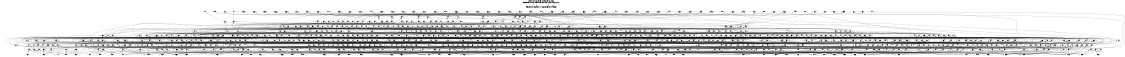 # Network structure generated by ABC

digraph network {
size = "7.5,10";
center = true;
edge [dir = back];

{
  node [shape = plaintext];
  edge [style = invis];
  LevelTitle1 [label=""];
  LevelTitle2 [label=""];
  Level9 [label = ""];
  Level8 [label = ""];
  Level7 [label = ""];
  Level6 [label = ""];
  Level5 [label = ""];
  Level4 [label = ""];
  Level3 [label = ""];
  Level2 [label = ""];
  Level1 [label = ""];
  Level0 [label = ""];
  LevelTitle1 ->  LevelTitle2 ->  Level9 ->  Level8 ->  Level7 ->  Level6 ->  Level5 ->  Level4 ->  Level3 ->  Level2 ->  Level1 ->  Level0;
}

{
  rank = same;
  LevelTitle1;
  title1 [shape=plaintext,
          fontsize=20,
          fontname = "Times-Roman",
          label="Network structure visualized by ABC\nBenchmark \"top\". Time was Thu Oct  8 20:19:05 2020. "
         ];
}

{
  rank = same;
  LevelTitle2;
  title2 [shape=plaintext,
          fontsize=18,
          fontname = "Times-Roman",
          label="The network contains 771 logic nodes and 0 latches.\n"
         ];
}

{
  rank = same;
  Level9;
  Node66 [label = "o_1_", shape = invtriangle, color = coral, fillcolor = coral];
  Node67 [label = "o_19_", shape = invtriangle, color = coral, fillcolor = coral];
  Node68 [label = "o_2_", shape = invtriangle, color = coral, fillcolor = coral];
  Node69 [label = "o_0_", shape = invtriangle, color = coral, fillcolor = coral];
  Node70 [label = "o_29_", shape = invtriangle, color = coral, fillcolor = coral];
  Node71 [label = "o_60_", shape = invtriangle, color = coral, fillcolor = coral];
  Node72 [label = "o_39_", shape = invtriangle, color = coral, fillcolor = coral];
  Node73 [label = "o_38_", shape = invtriangle, color = coral, fillcolor = coral];
  Node74 [label = "o_25_", shape = invtriangle, color = coral, fillcolor = coral];
  Node75 [label = "o_12_", shape = invtriangle, color = coral, fillcolor = coral];
  Node76 [label = "o_37_", shape = invtriangle, color = coral, fillcolor = coral];
  Node77 [label = "o_26_", shape = invtriangle, color = coral, fillcolor = coral];
  Node78 [label = "o_11_", shape = invtriangle, color = coral, fillcolor = coral];
  Node79 [label = "o_50_", shape = invtriangle, color = coral, fillcolor = coral];
  Node80 [label = "o_36_", shape = invtriangle, color = coral, fillcolor = coral];
  Node81 [label = "o_27_", shape = invtriangle, color = coral, fillcolor = coral];
  Node82 [label = "o_14_", shape = invtriangle, color = coral, fillcolor = coral];
  Node83 [label = "o_35_", shape = invtriangle, color = coral, fillcolor = coral];
  Node84 [label = "o_28_", shape = invtriangle, color = coral, fillcolor = coral];
  Node85 [label = "o_13_", shape = invtriangle, color = coral, fillcolor = coral];
  Node86 [label = "o_34_", shape = invtriangle, color = coral, fillcolor = coral];
  Node87 [label = "o_21_", shape = invtriangle, color = coral, fillcolor = coral];
  Node88 [label = "o_16_", shape = invtriangle, color = coral, fillcolor = coral];
  Node89 [label = "o_40_", shape = invtriangle, color = coral, fillcolor = coral];
  Node90 [label = "o_33_", shape = invtriangle, color = coral, fillcolor = coral];
  Node91 [label = "o_22_", shape = invtriangle, color = coral, fillcolor = coral];
  Node92 [label = "o_15_", shape = invtriangle, color = coral, fillcolor = coral];
  Node93 [label = "o_32_", shape = invtriangle, color = coral, fillcolor = coral];
  Node94 [label = "o_23_", shape = invtriangle, color = coral, fillcolor = coral];
  Node95 [label = "o_18_", shape = invtriangle, color = coral, fillcolor = coral];
  Node96 [label = "o_31_", shape = invtriangle, color = coral, fillcolor = coral];
  Node97 [label = "o_24_", shape = invtriangle, color = coral, fillcolor = coral];
  Node98 [label = "o_17_", shape = invtriangle, color = coral, fillcolor = coral];
  Node99 [label = "o_56_", shape = invtriangle, color = coral, fillcolor = coral];
  Node100 [label = "o_43_", shape = invtriangle, color = coral, fillcolor = coral];
  Node101 [label = "o_30_", shape = invtriangle, color = coral, fillcolor = coral];
  Node102 [label = "o_55_", shape = invtriangle, color = coral, fillcolor = coral];
  Node103 [label = "o_44_", shape = invtriangle, color = coral, fillcolor = coral];
  Node104 [label = "o_58_", shape = invtriangle, color = coral, fillcolor = coral];
  Node105 [label = "o_41_", shape = invtriangle, color = coral, fillcolor = coral];
  Node106 [label = "o_57_", shape = invtriangle, color = coral, fillcolor = coral];
  Node107 [label = "o_42_", shape = invtriangle, color = coral, fillcolor = coral];
  Node108 [label = "o_20_", shape = invtriangle, color = coral, fillcolor = coral];
  Node109 [label = "o_52_", shape = invtriangle, color = coral, fillcolor = coral];
  Node110 [label = "o_47_", shape = invtriangle, color = coral, fillcolor = coral];
  Node111 [label = "o_51_", shape = invtriangle, color = coral, fillcolor = coral];
  Node112 [label = "o_48_", shape = invtriangle, color = coral, fillcolor = coral];
  Node113 [label = "o_54_", shape = invtriangle, color = coral, fillcolor = coral];
  Node114 [label = "o_45_", shape = invtriangle, color = coral, fillcolor = coral];
  Node115 [label = "o_10_", shape = invtriangle, color = coral, fillcolor = coral];
  Node116 [label = "o_53_", shape = invtriangle, color = coral, fillcolor = coral];
  Node117 [label = "o_46_", shape = invtriangle, color = coral, fillcolor = coral];
  Node118 [label = "o_61_", shape = invtriangle, color = coral, fillcolor = coral];
  Node119 [label = "o_9_", shape = invtriangle, color = coral, fillcolor = coral];
  Node120 [label = "o_62_", shape = invtriangle, color = coral, fillcolor = coral];
  Node121 [label = "o_63_", shape = invtriangle, color = coral, fillcolor = coral];
  Node122 [label = "o_49_", shape = invtriangle, color = coral, fillcolor = coral];
  Node123 [label = "o_7_", shape = invtriangle, color = coral, fillcolor = coral];
  Node124 [label = "o_64_", shape = invtriangle, color = coral, fillcolor = coral];
  Node125 [label = "o_8_", shape = invtriangle, color = coral, fillcolor = coral];
  Node126 [label = "o_5_", shape = invtriangle, color = coral, fillcolor = coral];
  Node127 [label = "o_59_", shape = invtriangle, color = coral, fillcolor = coral];
  Node128 [label = "o_6_", shape = invtriangle, color = coral, fillcolor = coral];
  Node129 [label = "o_3_", shape = invtriangle, color = coral, fillcolor = coral];
  Node130 [label = "o_4_", shape = invtriangle, color = coral, fillcolor = coral];
}

{
  rank = same;
  Level8;
  Node263 [label = "263\n", shape = ellipse];
  Node389 [label = "389\n", shape = ellipse];
  Node423 [label = "423\n", shape = ellipse];
  Node472 [label = "472\n", shape = ellipse];
  Node597 [label = "597\n", shape = ellipse];
  Node619 [label = "619\n", shape = ellipse];
  Node650 [label = "650\n", shape = ellipse];
  Node673 [label = "673\n", shape = ellipse];
  Node844 [label = "844\n", shape = ellipse];
  Node879 [label = "879\n", shape = ellipse];
  Node899 [label = "899\n", shape = ellipse];
}

{
  rank = same;
  Level7;
  Node173 [label = "173\n", shape = ellipse];
  Node220 [label = "220\n", shape = ellipse];
  Node262 [label = "262\n", shape = ellipse];
  Node280 [label = "280\n", shape = ellipse];
  Node325 [label = "325\n", shape = ellipse];
  Node334 [label = "334\n", shape = ellipse];
  Node388 [label = "388\n", shape = ellipse];
  Node422 [label = "422\n", shape = ellipse];
  Node432 [label = "432\n", shape = ellipse];
  Node451 [label = "451\n", shape = ellipse];
  Node471 [label = "471\n", shape = ellipse];
  Node490 [label = "490\n", shape = ellipse];
  Node525 [label = "525\n", shape = ellipse];
  Node552 [label = "552\n", shape = ellipse];
  Node573 [label = "573\n", shape = ellipse];
  Node596 [label = "596\n", shape = ellipse];
  Node618 [label = "618\n", shape = ellipse];
  Node649 [label = "649\n", shape = ellipse];
  Node659 [label = "659\n", shape = ellipse];
  Node672 [label = "672\n", shape = ellipse];
  Node680 [label = "680\n", shape = ellipse];
  Node702 [label = "702\n", shape = ellipse];
  Node722 [label = "722\n", shape = ellipse];
  Node733 [label = "733\n", shape = ellipse];
  Node739 [label = "739\n", shape = ellipse];
  Node746 [label = "746\n", shape = ellipse];
  Node759 [label = "759\n", shape = ellipse];
  Node770 [label = "770\n", shape = ellipse];
  Node776 [label = "776\n", shape = ellipse];
  Node787 [label = "787\n", shape = ellipse];
  Node790 [label = "790\n", shape = ellipse];
  Node800 [label = "800\n", shape = ellipse];
  Node810 [label = "810\n", shape = ellipse];
  Node820 [label = "820\n", shape = ellipse];
  Node843 [label = "843\n", shape = ellipse];
  Node861 [label = "861\n", shape = ellipse];
  Node878 [label = "878\n", shape = ellipse];
  Node898 [label = "898\n", shape = ellipse];
}

{
  rank = same;
  Level6;
  Node172 [label = "172\n", shape = ellipse];
  Node193 [label = "193\n", shape = ellipse];
  Node219 [label = "219\n", shape = ellipse];
  Node240 [label = "240\n", shape = ellipse];
  Node261 [label = "261\n", shape = ellipse];
  Node279 [label = "279\n", shape = ellipse];
  Node307 [label = "307\n", shape = ellipse];
  Node324 [label = "324\n", shape = ellipse];
  Node333 [label = "333\n", shape = ellipse];
  Node359 [label = "359\n", shape = ellipse];
  Node376 [label = "376\n", shape = ellipse];
  Node387 [label = "387\n", shape = ellipse];
  Node408 [label = "408\n", shape = ellipse];
  Node421 [label = "421\n", shape = ellipse];
  Node431 [label = "431\n", shape = ellipse];
  Node450 [label = "450\n", shape = ellipse];
  Node463 [label = "463\n", shape = ellipse];
  Node470 [label = "470\n", shape = ellipse];
  Node489 [label = "489\n", shape = ellipse];
  Node510 [label = "510\n", shape = ellipse];
  Node524 [label = "524\n", shape = ellipse];
  Node534 [label = "534\n", shape = ellipse];
  Node551 [label = "551\n", shape = ellipse];
  Node565 [label = "565\n", shape = ellipse];
  Node572 [label = "572\n", shape = ellipse];
  Node587 [label = "587\n", shape = ellipse];
  Node595 [label = "595\n", shape = ellipse];
  Node601 [label = "601\n", shape = ellipse];
  Node609 [label = "609\n", shape = ellipse];
  Node617 [label = "617\n", shape = ellipse];
  Node632 [label = "632\n", shape = ellipse];
  Node640 [label = "640\n", shape = ellipse];
  Node648 [label = "648\n", shape = ellipse];
  Node654 [label = "654\n", shape = ellipse];
  Node658 [label = "658\n", shape = ellipse];
  Node665 [label = "665\n", shape = ellipse];
  Node671 [label = "671\n", shape = ellipse];
  Node679 [label = "679\n", shape = ellipse];
  Node686 [label = "686\n", shape = ellipse];
  Node701 [label = "701\n", shape = ellipse];
  Node712 [label = "712\n", shape = ellipse];
  Node721 [label = "721\n", shape = ellipse];
  Node732 [label = "732\n", shape = ellipse];
  Node738 [label = "738\n", shape = ellipse];
  Node745 [label = "745\n", shape = ellipse];
  Node753 [label = "753\n", shape = ellipse];
  Node758 [label = "758\n", shape = ellipse];
  Node769 [label = "769\n", shape = ellipse];
  Node775 [label = "775\n", shape = ellipse];
  Node786 [label = "786\n", shape = ellipse];
  Node799 [label = "799\n", shape = ellipse];
  Node809 [label = "809\n", shape = ellipse];
  Node819 [label = "819\n", shape = ellipse];
  Node828 [label = "828\n", shape = ellipse];
  Node836 [label = "836\n", shape = ellipse];
  Node842 [label = "842\n", shape = ellipse];
  Node852 [label = "852\n", shape = ellipse];
  Node877 [label = "877\n", shape = ellipse];
  Node896 [label = "896\n", shape = ellipse];
}

{
  rank = same;
  Level5;
  Node146 [label = "146\n", shape = ellipse];
  Node171 [label = "171\n", shape = ellipse];
  Node192 [label = "192\n", shape = ellipse];
  Node218 [label = "218\n", shape = ellipse];
  Node239 [label = "239\n", shape = ellipse];
  Node247 [label = "247\n", shape = ellipse];
  Node260 [label = "260\n", shape = ellipse];
  Node275 [label = "275\n", shape = ellipse];
  Node291 [label = "291\n", shape = ellipse];
  Node306 [label = "306\n", shape = ellipse];
  Node323 [label = "323\n", shape = ellipse];
  Node332 [label = "332\n", shape = ellipse];
  Node343 [label = "343\n", shape = ellipse];
  Node358 [label = "358\n", shape = ellipse];
  Node375 [label = "375\n", shape = ellipse];
  Node386 [label = "386\n", shape = ellipse];
  Node407 [label = "407\n", shape = ellipse];
  Node420 [label = "420\n", shape = ellipse];
  Node430 [label = "430\n", shape = ellipse];
  Node449 [label = "449\n", shape = ellipse];
  Node462 [label = "462\n", shape = ellipse];
  Node469 [label = "469\n", shape = ellipse];
  Node488 [label = "488\n", shape = ellipse];
  Node497 [label = "497\n", shape = ellipse];
  Node509 [label = "509\n", shape = ellipse];
  Node523 [label = "523\n", shape = ellipse];
  Node533 [label = "533\n", shape = ellipse];
  Node539 [label = "539\n", shape = ellipse];
  Node550 [label = "550\n", shape = ellipse];
  Node556 [label = "556\n", shape = ellipse];
  Node564 [label = "564\n", shape = ellipse];
  Node571 [label = "571\n", shape = ellipse];
  Node579 [label = "579\n", shape = ellipse];
  Node586 [label = "586\n", shape = ellipse];
  Node594 [label = "594\n", shape = ellipse];
  Node600 [label = "600\n", shape = ellipse];
  Node608 [label = "608\n", shape = ellipse];
  Node616 [label = "616\n", shape = ellipse];
  Node626 [label = "626\n", shape = ellipse];
  Node631 [label = "631\n", shape = ellipse];
  Node639 [label = "639\n", shape = ellipse];
  Node647 [label = "647\n", shape = ellipse];
  Node653 [label = "653\n", shape = ellipse];
  Node664 [label = "664\n", shape = ellipse];
  Node670 [label = "670\n", shape = ellipse];
  Node678 [label = "678\n", shape = ellipse];
  Node685 [label = "685\n", shape = ellipse];
  Node700 [label = "700\n", shape = ellipse];
  Node711 [label = "711\n", shape = ellipse];
  Node716 [label = "716\n", shape = ellipse];
  Node720 [label = "720\n", shape = ellipse];
  Node731 [label = "731\n", shape = ellipse];
  Node737 [label = "737\n", shape = ellipse];
  Node744 [label = "744\n", shape = ellipse];
  Node752 [label = "752\n", shape = ellipse];
  Node757 [label = "757\n", shape = ellipse];
  Node761 [label = "761\n", shape = ellipse];
  Node768 [label = "768\n", shape = ellipse];
  Node774 [label = "774\n", shape = ellipse];
  Node780 [label = "780\n", shape = ellipse];
  Node785 [label = "785\n", shape = ellipse];
  Node793 [label = "793\n", shape = ellipse];
  Node798 [label = "798\n", shape = ellipse];
  Node808 [label = "808\n", shape = ellipse];
  Node813 [label = "813\n", shape = ellipse];
  Node818 [label = "818\n", shape = ellipse];
  Node827 [label = "827\n", shape = ellipse];
  Node835 [label = "835\n", shape = ellipse];
  Node841 [label = "841\n", shape = ellipse];
  Node851 [label = "851\n", shape = ellipse];
  Node856 [label = "856\n", shape = ellipse];
  Node860 [label = "860\n", shape = ellipse];
  Node870 [label = "870\n", shape = ellipse];
  Node876 [label = "876\n", shape = ellipse];
  Node884 [label = "884\n", shape = ellipse];
  Node895 [label = "895\n", shape = ellipse];
  Node897 [label = "897\n", shape = ellipse];
}

{
  rank = same;
  Level4;
  Node137 [label = "137\n", shape = ellipse];
  Node145 [label = "145\n", shape = ellipse];
  Node154 [label = "154\n", shape = ellipse];
  Node162 [label = "162\n", shape = ellipse];
  Node170 [label = "170\n", shape = ellipse];
  Node181 [label = "181\n", shape = ellipse];
  Node191 [label = "191\n", shape = ellipse];
  Node201 [label = "201\n", shape = ellipse];
  Node209 [label = "209\n", shape = ellipse];
  Node217 [label = "217\n", shape = ellipse];
  Node228 [label = "228\n", shape = ellipse];
  Node232 [label = "232\n", shape = ellipse];
  Node238 [label = "238\n", shape = ellipse];
  Node246 [label = "246\n", shape = ellipse];
  Node253 [label = "253\n", shape = ellipse];
  Node259 [label = "259\n", shape = ellipse];
  Node268 [label = "268\n", shape = ellipse];
  Node274 [label = "274\n", shape = ellipse];
  Node278 [label = "278\n", shape = ellipse];
  Node290 [label = "290\n", shape = ellipse];
  Node297 [label = "297\n", shape = ellipse];
  Node305 [label = "305\n", shape = ellipse];
  Node311 [label = "311\n", shape = ellipse];
  Node314 [label = "314\n", shape = ellipse];
  Node318 [label = "318\n", shape = ellipse];
  Node322 [label = "322\n", shape = ellipse];
  Node329 [label = "329\n", shape = ellipse];
  Node331 [label = "331\n", shape = ellipse];
  Node342 [label = "342\n", shape = ellipse];
  Node345 [label = "345\n", shape = ellipse];
  Node350 [label = "350\n", shape = ellipse];
  Node357 [label = "357\n", shape = ellipse];
  Node365 [label = "365\n", shape = ellipse];
  Node369 [label = "369\n", shape = ellipse];
  Node374 [label = "374\n", shape = ellipse];
  Node380 [label = "380\n", shape = ellipse];
  Node385 [label = "385\n", shape = ellipse];
  Node395 [label = "395\n", shape = ellipse];
  Node401 [label = "401\n", shape = ellipse];
  Node406 [label = "406\n", shape = ellipse];
  Node419 [label = "419\n", shape = ellipse];
  Node429 [label = "429\n", shape = ellipse];
  Node440 [label = "440\n", shape = ellipse];
  Node443 [label = "443\n", shape = ellipse];
  Node448 [label = "448\n", shape = ellipse];
  Node453 [label = "453\n", shape = ellipse];
  Node455 [label = "455\n", shape = ellipse];
  Node461 [label = "461\n", shape = ellipse];
  Node468 [label = "468\n", shape = ellipse];
  Node476 [label = "476\n", shape = ellipse];
  Node480 [label = "480\n", shape = ellipse];
  Node484 [label = "484\n", shape = ellipse];
  Node487 [label = "487\n", shape = ellipse];
  Node496 [label = "496\n", shape = ellipse];
  Node502 [label = "502\n", shape = ellipse];
  Node504 [label = "504\n", shape = ellipse];
  Node508 [label = "508\n", shape = ellipse];
  Node516 [label = "516\n", shape = ellipse];
  Node518 [label = "518\n", shape = ellipse];
  Node520 [label = "520\n", shape = ellipse];
  Node522 [label = "522\n", shape = ellipse];
  Node528 [label = "528\n", shape = ellipse];
  Node538 [label = "538\n", shape = ellipse];
  Node541 [label = "541\n", shape = ellipse];
  Node547 [label = "547\n", shape = ellipse];
  Node549 [label = "549\n", shape = ellipse];
  Node555 [label = "555\n", shape = ellipse];
  Node558 [label = "558\n", shape = ellipse];
  Node559 [label = "559\n", shape = ellipse];
  Node563 [label = "563\n", shape = ellipse];
  Node568 [label = "568\n", shape = ellipse];
  Node570 [label = "570\n", shape = ellipse];
  Node577 [label = "577\n", shape = ellipse];
  Node581 [label = "581\n", shape = ellipse];
  Node583 [label = "583\n", shape = ellipse];
  Node585 [label = "585\n", shape = ellipse];
  Node591 [label = "591\n", shape = ellipse];
  Node593 [label = "593\n", shape = ellipse];
  Node599 [label = "599\n", shape = ellipse];
  Node603 [label = "603\n", shape = ellipse];
  Node605 [label = "605\n", shape = ellipse];
  Node607 [label = "607\n", shape = ellipse];
  Node613 [label = "613\n", shape = ellipse];
  Node615 [label = "615\n", shape = ellipse];
  Node621 [label = "621\n", shape = ellipse];
  Node625 [label = "625\n", shape = ellipse];
  Node628 [label = "628\n", shape = ellipse];
  Node630 [label = "630\n", shape = ellipse];
  Node634 [label = "634\n", shape = ellipse];
  Node636 [label = "636\n", shape = ellipse];
  Node638 [label = "638\n", shape = ellipse];
  Node643 [label = "643\n", shape = ellipse];
  Node646 [label = "646\n", shape = ellipse];
  Node652 [label = "652\n", shape = ellipse];
  Node657 [label = "657\n", shape = ellipse];
  Node663 [label = "663\n", shape = ellipse];
  Node669 [label = "669\n", shape = ellipse];
  Node677 [label = "677\n", shape = ellipse];
  Node682 [label = "682\n", shape = ellipse];
  Node684 [label = "684\n", shape = ellipse];
  Node689 [label = "689\n", shape = ellipse];
  Node691 [label = "691\n", shape = ellipse];
  Node699 [label = "699\n", shape = ellipse];
  Node704 [label = "704\n", shape = ellipse];
  Node705 [label = "705\n", shape = ellipse];
  Node710 [label = "710\n", shape = ellipse];
  Node715 [label = "715\n", shape = ellipse];
  Node719 [label = "719\n", shape = ellipse];
  Node724 [label = "724\n", shape = ellipse];
  Node726 [label = "726\n", shape = ellipse];
  Node730 [label = "730\n", shape = ellipse];
  Node736 [label = "736\n", shape = ellipse];
  Node743 [label = "743\n", shape = ellipse];
  Node748 [label = "748\n", shape = ellipse];
  Node749 [label = "749\n", shape = ellipse];
  Node751 [label = "751\n", shape = ellipse];
  Node756 [label = "756\n", shape = ellipse];
  Node760 [label = "760\n", shape = ellipse];
  Node764 [label = "764\n", shape = ellipse];
  Node767 [label = "767\n", shape = ellipse];
  Node773 [label = "773\n", shape = ellipse];
  Node777 [label = "777\n", shape = ellipse];
  Node779 [label = "779\n", shape = ellipse];
  Node784 [label = "784\n", shape = ellipse];
  Node792 [label = "792\n", shape = ellipse];
  Node797 [label = "797\n", shape = ellipse];
  Node807 [label = "807\n", shape = ellipse];
  Node812 [label = "812\n", shape = ellipse];
  Node814 [label = "814\n", shape = ellipse];
  Node817 [label = "817\n", shape = ellipse];
  Node822 [label = "822\n", shape = ellipse];
  Node826 [label = "826\n", shape = ellipse];
  Node830 [label = "830\n", shape = ellipse];
  Node834 [label = "834\n", shape = ellipse];
  Node840 [label = "840\n", shape = ellipse];
  Node848 [label = "848\n", shape = ellipse];
  Node850 [label = "850\n", shape = ellipse];
  Node855 [label = "855\n", shape = ellipse];
  Node859 [label = "859\n", shape = ellipse];
  Node865 [label = "865\n", shape = ellipse];
  Node869 [label = "869\n", shape = ellipse];
  Node873 [label = "873\n", shape = ellipse];
  Node875 [label = "875\n", shape = ellipse];
  Node883 [label = "883\n", shape = ellipse];
  Node892 [label = "892\n", shape = ellipse];
  Node894 [label = "894\n", shape = ellipse];
}

{
  rank = same;
  Level3;
  Node136 [label = "136\n", shape = ellipse];
  Node144 [label = "144\n", shape = ellipse];
  Node153 [label = "153\n", shape = ellipse];
  Node161 [label = "161\n", shape = ellipse];
  Node169 [label = "169\n", shape = ellipse];
  Node180 [label = "180\n", shape = ellipse];
  Node184 [label = "184\n", shape = ellipse];
  Node190 [label = "190\n", shape = ellipse];
  Node200 [label = "200\n", shape = ellipse];
  Node208 [label = "208\n", shape = ellipse];
  Node216 [label = "216\n", shape = ellipse];
  Node227 [label = "227\n", shape = ellipse];
  Node231 [label = "231\n", shape = ellipse];
  Node237 [label = "237\n", shape = ellipse];
  Node245 [label = "245\n", shape = ellipse];
  Node252 [label = "252\n", shape = ellipse];
  Node258 [label = "258\n", shape = ellipse];
  Node267 [label = "267\n", shape = ellipse];
  Node273 [label = "273\n", shape = ellipse];
  Node277 [label = "277\n", shape = ellipse];
  Node283 [label = "283\n", shape = ellipse];
  Node289 [label = "289\n", shape = ellipse];
  Node296 [label = "296\n", shape = ellipse];
  Node304 [label = "304\n", shape = ellipse];
  Node310 [label = "310\n", shape = ellipse];
  Node313 [label = "313\n", shape = ellipse];
  Node317 [label = "317\n", shape = ellipse];
  Node321 [label = "321\n", shape = ellipse];
  Node328 [label = "328\n", shape = ellipse];
  Node330 [label = "330\n", shape = ellipse];
  Node338 [label = "338\n", shape = ellipse];
  Node341 [label = "341\n", shape = ellipse];
  Node344 [label = "344\n", shape = ellipse];
  Node349 [label = "349\n", shape = ellipse];
  Node356 [label = "356\n", shape = ellipse];
  Node364 [label = "364\n", shape = ellipse];
  Node368 [label = "368\n", shape = ellipse];
  Node373 [label = "373\n", shape = ellipse];
  Node379 [label = "379\n", shape = ellipse];
  Node384 [label = "384\n", shape = ellipse];
  Node394 [label = "394\n", shape = ellipse];
  Node400 [label = "400\n", shape = ellipse];
  Node405 [label = "405\n", shape = ellipse];
  Node412 [label = "412\n", shape = ellipse];
  Node418 [label = "418\n", shape = ellipse];
  Node428 [label = "428\n", shape = ellipse];
  Node436 [label = "436\n", shape = ellipse];
  Node439 [label = "439\n", shape = ellipse];
  Node442 [label = "442\n", shape = ellipse];
  Node447 [label = "447\n", shape = ellipse];
  Node452 [label = "452\n", shape = ellipse];
  Node454 [label = "454\n", shape = ellipse];
  Node460 [label = "460\n", shape = ellipse];
  Node464 [label = "464\n", shape = ellipse];
  Node467 [label = "467\n", shape = ellipse];
  Node475 [label = "475\n", shape = ellipse];
  Node479 [label = "479\n", shape = ellipse];
  Node483 [label = "483\n", shape = ellipse];
  Node493 [label = "493\n", shape = ellipse];
  Node495 [label = "495\n", shape = ellipse];
  Node501 [label = "501\n", shape = ellipse];
  Node503 [label = "503\n", shape = ellipse];
  Node507 [label = "507\n", shape = ellipse];
  Node515 [label = "515\n", shape = ellipse];
  Node517 [label = "517\n", shape = ellipse];
  Node519 [label = "519\n", shape = ellipse];
  Node527 [label = "527\n", shape = ellipse];
  Node532 [label = "532\n", shape = ellipse];
  Node537 [label = "537\n", shape = ellipse];
  Node540 [label = "540\n", shape = ellipse];
  Node546 [label = "546\n", shape = ellipse];
  Node548 [label = "548\n", shape = ellipse];
  Node554 [label = "554\n", shape = ellipse];
  Node557 [label = "557\n", shape = ellipse];
  Node562 [label = "562\n", shape = ellipse];
  Node567 [label = "567\n", shape = ellipse];
  Node569 [label = "569\n", shape = ellipse];
  Node576 [label = "576\n", shape = ellipse];
  Node580 [label = "580\n", shape = ellipse];
  Node582 [label = "582\n", shape = ellipse];
  Node584 [label = "584\n", shape = ellipse];
  Node590 [label = "590\n", shape = ellipse];
  Node592 [label = "592\n", shape = ellipse];
  Node598 [label = "598\n", shape = ellipse];
  Node602 [label = "602\n", shape = ellipse];
  Node604 [label = "604\n", shape = ellipse];
  Node606 [label = "606\n", shape = ellipse];
  Node612 [label = "612\n", shape = ellipse];
  Node614 [label = "614\n", shape = ellipse];
  Node620 [label = "620\n", shape = ellipse];
  Node624 [label = "624\n", shape = ellipse];
  Node627 [label = "627\n", shape = ellipse];
  Node633 [label = "633\n", shape = ellipse];
  Node635 [label = "635\n", shape = ellipse];
  Node637 [label = "637\n", shape = ellipse];
  Node642 [label = "642\n", shape = ellipse];
  Node651 [label = "651\n", shape = ellipse];
  Node662 [label = "662\n", shape = ellipse];
  Node668 [label = "668\n", shape = ellipse];
  Node676 [label = "676\n", shape = ellipse];
  Node681 [label = "681\n", shape = ellipse];
  Node683 [label = "683\n", shape = ellipse];
  Node688 [label = "688\n", shape = ellipse];
  Node690 [label = "690\n", shape = ellipse];
  Node698 [label = "698\n", shape = ellipse];
  Node703 [label = "703\n", shape = ellipse];
  Node709 [label = "709\n", shape = ellipse];
  Node713 [label = "713\n", shape = ellipse];
  Node714 [label = "714\n", shape = ellipse];
  Node723 [label = "723\n", shape = ellipse];
  Node725 [label = "725\n", shape = ellipse];
  Node729 [label = "729\n", shape = ellipse];
  Node735 [label = "735\n", shape = ellipse];
  Node742 [label = "742\n", shape = ellipse];
  Node747 [label = "747\n", shape = ellipse];
  Node750 [label = "750\n", shape = ellipse];
  Node755 [label = "755\n", shape = ellipse];
  Node766 [label = "766\n", shape = ellipse];
  Node772 [label = "772\n", shape = ellipse];
  Node778 [label = "778\n", shape = ellipse];
  Node783 [label = "783\n", shape = ellipse];
  Node789 [label = "789\n", shape = ellipse];
  Node791 [label = "791\n", shape = ellipse];
  Node796 [label = "796\n", shape = ellipse];
  Node803 [label = "803\n", shape = ellipse];
  Node806 [label = "806\n", shape = ellipse];
  Node811 [label = "811\n", shape = ellipse];
  Node816 [label = "816\n", shape = ellipse];
  Node821 [label = "821\n", shape = ellipse];
  Node825 [label = "825\n", shape = ellipse];
  Node829 [label = "829\n", shape = ellipse];
  Node833 [label = "833\n", shape = ellipse];
  Node839 [label = "839\n", shape = ellipse];
  Node847 [label = "847\n", shape = ellipse];
  Node849 [label = "849\n", shape = ellipse];
  Node854 [label = "854\n", shape = ellipse];
  Node858 [label = "858\n", shape = ellipse];
  Node864 [label = "864\n", shape = ellipse];
  Node868 [label = "868\n", shape = ellipse];
  Node874 [label = "874\n", shape = ellipse];
  Node882 [label = "882\n", shape = ellipse];
  Node886 [label = "886\n", shape = ellipse];
  Node891 [label = "891\n", shape = ellipse];
  Node893 [label = "893\n", shape = ellipse];
}

{
  rank = same;
  Level2;
  Node132 [label = "132\n", shape = ellipse];
  Node135 [label = "135\n", shape = ellipse];
  Node139 [label = "139\n", shape = ellipse];
  Node141 [label = "141\n", shape = ellipse];
  Node143 [label = "143\n", shape = ellipse];
  Node148 [label = "148\n", shape = ellipse];
  Node150 [label = "150\n", shape = ellipse];
  Node152 [label = "152\n", shape = ellipse];
  Node156 [label = "156\n", shape = ellipse];
  Node158 [label = "158\n", shape = ellipse];
  Node160 [label = "160\n", shape = ellipse];
  Node164 [label = "164\n", shape = ellipse];
  Node166 [label = "166\n", shape = ellipse];
  Node168 [label = "168\n", shape = ellipse];
  Node175 [label = "175\n", shape = ellipse];
  Node177 [label = "177\n", shape = ellipse];
  Node179 [label = "179\n", shape = ellipse];
  Node183 [label = "183\n", shape = ellipse];
  Node186 [label = "186\n", shape = ellipse];
  Node187 [label = "187\n", shape = ellipse];
  Node189 [label = "189\n", shape = ellipse];
  Node195 [label = "195\n", shape = ellipse];
  Node197 [label = "197\n", shape = ellipse];
  Node199 [label = "199\n", shape = ellipse];
  Node203 [label = "203\n", shape = ellipse];
  Node205 [label = "205\n", shape = ellipse];
  Node207 [label = "207\n", shape = ellipse];
  Node211 [label = "211\n", shape = ellipse];
  Node213 [label = "213\n", shape = ellipse];
  Node215 [label = "215\n", shape = ellipse];
  Node222 [label = "222\n", shape = ellipse];
  Node224 [label = "224\n", shape = ellipse];
  Node226 [label = "226\n", shape = ellipse];
  Node230 [label = "230\n", shape = ellipse];
  Node234 [label = "234\n", shape = ellipse];
  Node236 [label = "236\n", shape = ellipse];
  Node243 [label = "243\n", shape = ellipse];
  Node244 [label = "244\n", shape = ellipse];
  Node249 [label = "249\n", shape = ellipse];
  Node251 [label = "251\n", shape = ellipse];
  Node255 [label = "255\n", shape = ellipse];
  Node257 [label = "257\n", shape = ellipse];
  Node264 [label = "264\n", shape = ellipse];
  Node266 [label = "266\n", shape = ellipse];
  Node270 [label = "270\n", shape = ellipse];
  Node272 [label = "272\n", shape = ellipse];
  Node276 [label = "276\n", shape = ellipse];
  Node282 [label = "282\n", shape = ellipse];
  Node285 [label = "285\n", shape = ellipse];
  Node287 [label = "287\n", shape = ellipse];
  Node288 [label = "288\n", shape = ellipse];
  Node293 [label = "293\n", shape = ellipse];
  Node295 [label = "295\n", shape = ellipse];
  Node299 [label = "299\n", shape = ellipse];
  Node301 [label = "301\n", shape = ellipse];
  Node303 [label = "303\n", shape = ellipse];
  Node309 [label = "309\n", shape = ellipse];
  Node312 [label = "312\n", shape = ellipse];
  Node316 [label = "316\n", shape = ellipse];
  Node320 [label = "320\n", shape = ellipse];
  Node327 [label = "327\n", shape = ellipse];
  Node335 [label = "335\n", shape = ellipse];
  Node337 [label = "337\n", shape = ellipse];
  Node339 [label = "339\n", shape = ellipse];
  Node340 [label = "340\n", shape = ellipse];
  Node347 [label = "347\n", shape = ellipse];
  Node351 [label = "351\n", shape = ellipse];
  Node353 [label = "353\n", shape = ellipse];
  Node355 [label = "355\n", shape = ellipse];
  Node361 [label = "361\n", shape = ellipse];
  Node363 [label = "363\n", shape = ellipse];
  Node366 [label = "366\n", shape = ellipse];
  Node367 [label = "367\n", shape = ellipse];
  Node370 [label = "370\n", shape = ellipse];
  Node372 [label = "372\n", shape = ellipse];
  Node378 [label = "378\n", shape = ellipse];
  Node381 [label = "381\n", shape = ellipse];
  Node383 [label = "383\n", shape = ellipse];
  Node391 [label = "391\n", shape = ellipse];
  Node393 [label = "393\n", shape = ellipse];
  Node397 [label = "397\n", shape = ellipse];
  Node399 [label = "399\n", shape = ellipse];
  Node402 [label = "402\n", shape = ellipse];
  Node404 [label = "404\n", shape = ellipse];
  Node409 [label = "409\n", shape = ellipse];
  Node411 [label = "411\n", shape = ellipse];
  Node414 [label = "414\n", shape = ellipse];
  Node415 [label = "415\n", shape = ellipse];
  Node417 [label = "417\n", shape = ellipse];
  Node425 [label = "425\n", shape = ellipse];
  Node427 [label = "427\n", shape = ellipse];
  Node434 [label = "434\n", shape = ellipse];
  Node435 [label = "435\n", shape = ellipse];
  Node438 [label = "438\n", shape = ellipse];
  Node441 [label = "441\n", shape = ellipse];
  Node444 [label = "444\n", shape = ellipse];
  Node446 [label = "446\n", shape = ellipse];
  Node457 [label = "457\n", shape = ellipse];
  Node459 [label = "459\n", shape = ellipse];
  Node466 [label = "466\n", shape = ellipse];
  Node474 [label = "474\n", shape = ellipse];
  Node477 [label = "477\n", shape = ellipse];
  Node478 [label = "478\n", shape = ellipse];
  Node482 [label = "482\n", shape = ellipse];
  Node486 [label = "486\n", shape = ellipse];
  Node492 [label = "492\n", shape = ellipse];
  Node494 [label = "494\n", shape = ellipse];
  Node498 [label = "498\n", shape = ellipse];
  Node500 [label = "500\n", shape = ellipse];
  Node505 [label = "505\n", shape = ellipse];
  Node506 [label = "506\n", shape = ellipse];
  Node512 [label = "512\n", shape = ellipse];
  Node514 [label = "514\n", shape = ellipse];
  Node521 [label = "521\n", shape = ellipse];
  Node526 [label = "526\n", shape = ellipse];
  Node529 [label = "529\n", shape = ellipse];
  Node531 [label = "531\n", shape = ellipse];
  Node535 [label = "535\n", shape = ellipse];
  Node536 [label = "536\n", shape = ellipse];
  Node543 [label = "543\n", shape = ellipse];
  Node545 [label = "545\n", shape = ellipse];
  Node553 [label = "553\n", shape = ellipse];
  Node561 [label = "561\n", shape = ellipse];
  Node566 [label = "566\n", shape = ellipse];
  Node575 [label = "575\n", shape = ellipse];
  Node578 [label = "578\n", shape = ellipse];
  Node589 [label = "589\n", shape = ellipse];
  Node611 [label = "611\n", shape = ellipse];
  Node623 [label = "623\n", shape = ellipse];
  Node629 [label = "629\n", shape = ellipse];
  Node641 [label = "641\n", shape = ellipse];
  Node645 [label = "645\n", shape = ellipse];
  Node656 [label = "656\n", shape = ellipse];
  Node661 [label = "661\n", shape = ellipse];
  Node667 [label = "667\n", shape = ellipse];
  Node675 [label = "675\n", shape = ellipse];
  Node687 [label = "687\n", shape = ellipse];
  Node693 [label = "693\n", shape = ellipse];
  Node695 [label = "695\n", shape = ellipse];
  Node697 [label = "697\n", shape = ellipse];
  Node707 [label = "707\n", shape = ellipse];
  Node708 [label = "708\n", shape = ellipse];
  Node718 [label = "718\n", shape = ellipse];
  Node728 [label = "728\n", shape = ellipse];
  Node734 [label = "734\n", shape = ellipse];
  Node741 [label = "741\n", shape = ellipse];
  Node754 [label = "754\n", shape = ellipse];
  Node763 [label = "763\n", shape = ellipse];
  Node765 [label = "765\n", shape = ellipse];
  Node771 [label = "771\n", shape = ellipse];
  Node782 [label = "782\n", shape = ellipse];
  Node788 [label = "788\n", shape = ellipse];
  Node795 [label = "795\n", shape = ellipse];
  Node802 [label = "802\n", shape = ellipse];
  Node805 [label = "805\n", shape = ellipse];
  Node815 [label = "815\n", shape = ellipse];
  Node823 [label = "823\n", shape = ellipse];
  Node824 [label = "824\n", shape = ellipse];
  Node832 [label = "832\n", shape = ellipse];
  Node838 [label = "838\n", shape = ellipse];
  Node846 [label = "846\n", shape = ellipse];
  Node853 [label = "853\n", shape = ellipse];
  Node857 [label = "857\n", shape = ellipse];
  Node863 [label = "863\n", shape = ellipse];
  Node867 [label = "867\n", shape = ellipse];
  Node872 [label = "872\n", shape = ellipse];
  Node881 [label = "881\n", shape = ellipse];
  Node885 [label = "885\n", shape = ellipse];
  Node888 [label = "888\n", shape = ellipse];
  Node890 [label = "890\n", shape = ellipse];
}

{
  rank = same;
  Level1;
  Node131 [label = "131\n", shape = ellipse];
  Node133 [label = "133\n", shape = ellipse];
  Node134 [label = "134\n", shape = ellipse];
  Node138 [label = "138\n", shape = ellipse];
  Node140 [label = "140\n", shape = ellipse];
  Node142 [label = "142\n", shape = ellipse];
  Node147 [label = "147\n", shape = ellipse];
  Node149 [label = "149\n", shape = ellipse];
  Node151 [label = "151\n", shape = ellipse];
  Node155 [label = "155\n", shape = ellipse];
  Node157 [label = "157\n", shape = ellipse];
  Node159 [label = "159\n", shape = ellipse];
  Node163 [label = "163\n", shape = ellipse];
  Node165 [label = "165\n", shape = ellipse];
  Node167 [label = "167\n", shape = ellipse];
  Node174 [label = "174\n", shape = ellipse];
  Node176 [label = "176\n", shape = ellipse];
  Node178 [label = "178\n", shape = ellipse];
  Node182 [label = "182\n", shape = ellipse];
  Node185 [label = "185\n", shape = ellipse];
  Node188 [label = "188\n", shape = ellipse];
  Node194 [label = "194\n", shape = ellipse];
  Node196 [label = "196\n", shape = ellipse];
  Node198 [label = "198\n", shape = ellipse];
  Node202 [label = "202\n", shape = ellipse];
  Node204 [label = "204\n", shape = ellipse];
  Node206 [label = "206\n", shape = ellipse];
  Node210 [label = "210\n", shape = ellipse];
  Node212 [label = "212\n", shape = ellipse];
  Node214 [label = "214\n", shape = ellipse];
  Node221 [label = "221\n", shape = ellipse];
  Node223 [label = "223\n", shape = ellipse];
  Node225 [label = "225\n", shape = ellipse];
  Node229 [label = "229\n", shape = ellipse];
  Node233 [label = "233\n", shape = ellipse];
  Node235 [label = "235\n", shape = ellipse];
  Node241 [label = "241\n", shape = ellipse];
  Node242 [label = "242\n", shape = ellipse];
  Node248 [label = "248\n", shape = ellipse];
  Node250 [label = "250\n", shape = ellipse];
  Node254 [label = "254\n", shape = ellipse];
  Node256 [label = "256\n", shape = ellipse];
  Node265 [label = "265\n", shape = ellipse];
  Node269 [label = "269\n", shape = ellipse];
  Node271 [label = "271\n", shape = ellipse];
  Node281 [label = "281\n", shape = ellipse];
  Node284 [label = "284\n", shape = ellipse];
  Node286 [label = "286\n", shape = ellipse];
  Node292 [label = "292\n", shape = ellipse];
  Node294 [label = "294\n", shape = ellipse];
  Node298 [label = "298\n", shape = ellipse];
  Node300 [label = "300\n", shape = ellipse];
  Node302 [label = "302\n", shape = ellipse];
  Node308 [label = "308\n", shape = ellipse];
  Node315 [label = "315\n", shape = ellipse];
  Node319 [label = "319\n", shape = ellipse];
  Node326 [label = "326\n", shape = ellipse];
  Node336 [label = "336\n", shape = ellipse];
  Node346 [label = "346\n", shape = ellipse];
  Node348 [label = "348\n", shape = ellipse];
  Node352 [label = "352\n", shape = ellipse];
  Node354 [label = "354\n", shape = ellipse];
  Node360 [label = "360\n", shape = ellipse];
  Node362 [label = "362\n", shape = ellipse];
  Node371 [label = "371\n", shape = ellipse];
  Node377 [label = "377\n", shape = ellipse];
  Node382 [label = "382\n", shape = ellipse];
  Node390 [label = "390\n", shape = ellipse];
  Node392 [label = "392\n", shape = ellipse];
  Node396 [label = "396\n", shape = ellipse];
  Node398 [label = "398\n", shape = ellipse];
  Node403 [label = "403\n", shape = ellipse];
  Node410 [label = "410\n", shape = ellipse];
  Node413 [label = "413\n", shape = ellipse];
  Node416 [label = "416\n", shape = ellipse];
  Node424 [label = "424\n", shape = ellipse];
  Node426 [label = "426\n", shape = ellipse];
  Node433 [label = "433\n", shape = ellipse];
  Node437 [label = "437\n", shape = ellipse];
  Node445 [label = "445\n", shape = ellipse];
  Node456 [label = "456\n", shape = ellipse];
  Node458 [label = "458\n", shape = ellipse];
  Node465 [label = "465\n", shape = ellipse];
  Node473 [label = "473\n", shape = ellipse];
  Node481 [label = "481\n", shape = ellipse];
  Node485 [label = "485\n", shape = ellipse];
  Node491 [label = "491\n", shape = ellipse];
  Node499 [label = "499\n", shape = ellipse];
  Node511 [label = "511\n", shape = ellipse];
  Node513 [label = "513\n", shape = ellipse];
  Node530 [label = "530\n", shape = ellipse];
  Node542 [label = "542\n", shape = ellipse];
  Node544 [label = "544\n", shape = ellipse];
  Node560 [label = "560\n", shape = ellipse];
  Node574 [label = "574\n", shape = ellipse];
  Node588 [label = "588\n", shape = ellipse];
  Node610 [label = "610\n", shape = ellipse];
  Node622 [label = "622\n", shape = ellipse];
  Node644 [label = "644\n", shape = ellipse];
  Node655 [label = "655\n", shape = ellipse];
  Node660 [label = "660\n", shape = ellipse];
  Node666 [label = "666\n", shape = ellipse];
  Node674 [label = "674\n", shape = ellipse];
  Node692 [label = "692\n", shape = ellipse];
  Node694 [label = "694\n", shape = ellipse];
  Node696 [label = "696\n", shape = ellipse];
  Node706 [label = "706\n", shape = ellipse];
  Node717 [label = "717\n", shape = ellipse];
  Node727 [label = "727\n", shape = ellipse];
  Node740 [label = "740\n", shape = ellipse];
  Node762 [label = "762\n", shape = ellipse];
  Node781 [label = "781\n", shape = ellipse];
  Node794 [label = "794\n", shape = ellipse];
  Node801 [label = "801\n", shape = ellipse];
  Node804 [label = "804\n", shape = ellipse];
  Node831 [label = "831\n", shape = ellipse];
  Node837 [label = "837\n", shape = ellipse];
  Node845 [label = "845\n", shape = ellipse];
  Node862 [label = "862\n", shape = ellipse];
  Node866 [label = "866\n", shape = ellipse];
  Node871 [label = "871\n", shape = ellipse];
  Node880 [label = "880\n", shape = ellipse];
  Node887 [label = "887\n", shape = ellipse];
  Node889 [label = "889\n", shape = ellipse];
  Node900 [label = "900\n", shape = ellipse];
  Node901 [label = "901\n", shape = ellipse];
}

{
  rank = same;
  Level0;
  Node1 [label = "i_63_", shape = triangle, color = coral, fillcolor = coral];
  Node2 [label = "i_50_", shape = triangle, color = coral, fillcolor = coral];
  Node3 [label = "i_64_", shape = triangle, color = coral, fillcolor = coral];
  Node4 [label = "i_61_", shape = triangle, color = coral, fillcolor = coral];
  Node5 [label = "i_62_", shape = triangle, color = coral, fillcolor = coral];
  Node6 [label = "i_40_", shape = triangle, color = coral, fillcolor = coral];
  Node7 [label = "i_30_", shape = triangle, color = coral, fillcolor = coral];
  Node8 [label = "i_20_", shape = triangle, color = coral, fillcolor = coral];
  Node9 [label = "i_9_", shape = triangle, color = coral, fillcolor = coral];
  Node10 [label = "i_10_", shape = triangle, color = coral, fillcolor = coral];
  Node11 [label = "i_7_", shape = triangle, color = coral, fillcolor = coral];
  Node12 [label = "i_8_", shape = triangle, color = coral, fillcolor = coral];
  Node13 [label = "i_5_", shape = triangle, color = coral, fillcolor = coral];
  Node14 [label = "i_6_", shape = triangle, color = coral, fillcolor = coral];
  Node15 [label = "i_27_", shape = triangle, color = coral, fillcolor = coral];
  Node16 [label = "i_14_", shape = triangle, color = coral, fillcolor = coral];
  Node17 [label = "i_3_", shape = triangle, color = coral, fillcolor = coral];
  Node18 [label = "i_39_", shape = triangle, color = coral, fillcolor = coral];
  Node19 [label = "i_28_", shape = triangle, color = coral, fillcolor = coral];
  Node20 [label = "i_13_", shape = triangle, color = coral, fillcolor = coral];
  Node21 [label = "i_4_", shape = triangle, color = coral, fillcolor = coral];
  Node22 [label = "i_25_", shape = triangle, color = coral, fillcolor = coral];
  Node23 [label = "i_12_", shape = triangle, color = coral, fillcolor = coral];
  Node24 [label = "i_1_", shape = triangle, color = coral, fillcolor = coral];
  Node25 [label = "i_26_", shape = triangle, color = coral, fillcolor = coral];
  Node26 [label = "i_11_", shape = triangle, color = coral, fillcolor = coral];
  Node27 [label = "i_2_", shape = triangle, color = coral, fillcolor = coral];
  Node28 [label = "i_49_", shape = triangle, color = coral, fillcolor = coral];
  Node29 [label = "i_23_", shape = triangle, color = coral, fillcolor = coral];
  Node30 [label = "i_18_", shape = triangle, color = coral, fillcolor = coral];
  Node31 [label = "i_24_", shape = triangle, color = coral, fillcolor = coral];
  Node32 [label = "i_17_", shape = triangle, color = coral, fillcolor = coral];
  Node33 [label = "i_0_", shape = triangle, color = coral, fillcolor = coral];
  Node34 [label = "i_21_", shape = triangle, color = coral, fillcolor = coral];
  Node35 [label = "i_16_", shape = triangle, color = coral, fillcolor = coral];
  Node36 [label = "i_59_", shape = triangle, color = coral, fillcolor = coral];
  Node37 [label = "i_22_", shape = triangle, color = coral, fillcolor = coral];
  Node38 [label = "i_15_", shape = triangle, color = coral, fillcolor = coral];
  Node39 [label = "i_58_", shape = triangle, color = coral, fillcolor = coral];
  Node40 [label = "i_45_", shape = triangle, color = coral, fillcolor = coral];
  Node41 [label = "i_32_", shape = triangle, color = coral, fillcolor = coral];
  Node42 [label = "i_57_", shape = triangle, color = coral, fillcolor = coral];
  Node43 [label = "i_46_", shape = triangle, color = coral, fillcolor = coral];
  Node44 [label = "i_31_", shape = triangle, color = coral, fillcolor = coral];
  Node45 [label = "i_56_", shape = triangle, color = coral, fillcolor = coral];
  Node46 [label = "i_47_", shape = triangle, color = coral, fillcolor = coral];
  Node47 [label = "i_34_", shape = triangle, color = coral, fillcolor = coral];
  Node48 [label = "i_55_", shape = triangle, color = coral, fillcolor = coral];
  Node49 [label = "i_48_", shape = triangle, color = coral, fillcolor = coral];
  Node50 [label = "i_33_", shape = triangle, color = coral, fillcolor = coral];
  Node51 [label = "i_19_", shape = triangle, color = coral, fillcolor = coral];
  Node52 [label = "i_54_", shape = triangle, color = coral, fillcolor = coral];
  Node53 [label = "i_41_", shape = triangle, color = coral, fillcolor = coral];
  Node54 [label = "i_36_", shape = triangle, color = coral, fillcolor = coral];
  Node55 [label = "i_60_", shape = triangle, color = coral, fillcolor = coral];
  Node56 [label = "i_53_", shape = triangle, color = coral, fillcolor = coral];
  Node57 [label = "i_42_", shape = triangle, color = coral, fillcolor = coral];
  Node58 [label = "i_35_", shape = triangle, color = coral, fillcolor = coral];
  Node59 [label = "i_52_", shape = triangle, color = coral, fillcolor = coral];
  Node60 [label = "i_43_", shape = triangle, color = coral, fillcolor = coral];
  Node61 [label = "i_38_", shape = triangle, color = coral, fillcolor = coral];
  Node62 [label = "i_29_", shape = triangle, color = coral, fillcolor = coral];
  Node63 [label = "i_51_", shape = triangle, color = coral, fillcolor = coral];
  Node64 [label = "i_44_", shape = triangle, color = coral, fillcolor = coral];
  Node65 [label = "i_37_", shape = triangle, color = coral, fillcolor = coral];
}

title1 -> title2 [style = invis];
title2 -> Node66 [style = invis];
title2 -> Node67 [style = invis];
title2 -> Node68 [style = invis];
title2 -> Node69 [style = invis];
title2 -> Node70 [style = invis];
title2 -> Node71 [style = invis];
title2 -> Node72 [style = invis];
title2 -> Node73 [style = invis];
title2 -> Node74 [style = invis];
title2 -> Node75 [style = invis];
title2 -> Node76 [style = invis];
title2 -> Node77 [style = invis];
title2 -> Node78 [style = invis];
title2 -> Node79 [style = invis];
title2 -> Node80 [style = invis];
title2 -> Node81 [style = invis];
title2 -> Node82 [style = invis];
title2 -> Node83 [style = invis];
title2 -> Node84 [style = invis];
title2 -> Node85 [style = invis];
title2 -> Node86 [style = invis];
title2 -> Node87 [style = invis];
title2 -> Node88 [style = invis];
title2 -> Node89 [style = invis];
title2 -> Node90 [style = invis];
title2 -> Node91 [style = invis];
title2 -> Node92 [style = invis];
title2 -> Node93 [style = invis];
title2 -> Node94 [style = invis];
title2 -> Node95 [style = invis];
title2 -> Node96 [style = invis];
title2 -> Node97 [style = invis];
title2 -> Node98 [style = invis];
title2 -> Node99 [style = invis];
title2 -> Node100 [style = invis];
title2 -> Node101 [style = invis];
title2 -> Node102 [style = invis];
title2 -> Node103 [style = invis];
title2 -> Node104 [style = invis];
title2 -> Node105 [style = invis];
title2 -> Node106 [style = invis];
title2 -> Node107 [style = invis];
title2 -> Node108 [style = invis];
title2 -> Node109 [style = invis];
title2 -> Node110 [style = invis];
title2 -> Node111 [style = invis];
title2 -> Node112 [style = invis];
title2 -> Node113 [style = invis];
title2 -> Node114 [style = invis];
title2 -> Node115 [style = invis];
title2 -> Node116 [style = invis];
title2 -> Node117 [style = invis];
title2 -> Node118 [style = invis];
title2 -> Node119 [style = invis];
title2 -> Node120 [style = invis];
title2 -> Node121 [style = invis];
title2 -> Node122 [style = invis];
title2 -> Node123 [style = invis];
title2 -> Node124 [style = invis];
title2 -> Node125 [style = invis];
title2 -> Node126 [style = invis];
title2 -> Node127 [style = invis];
title2 -> Node128 [style = invis];
title2 -> Node129 [style = invis];
title2 -> Node130 [style = invis];
Node66 -> Node67 [style = invis];
Node67 -> Node68 [style = invis];
Node68 -> Node69 [style = invis];
Node69 -> Node70 [style = invis];
Node70 -> Node71 [style = invis];
Node71 -> Node72 [style = invis];
Node72 -> Node73 [style = invis];
Node73 -> Node74 [style = invis];
Node74 -> Node75 [style = invis];
Node75 -> Node76 [style = invis];
Node76 -> Node77 [style = invis];
Node77 -> Node78 [style = invis];
Node78 -> Node79 [style = invis];
Node79 -> Node80 [style = invis];
Node80 -> Node81 [style = invis];
Node81 -> Node82 [style = invis];
Node82 -> Node83 [style = invis];
Node83 -> Node84 [style = invis];
Node84 -> Node85 [style = invis];
Node85 -> Node86 [style = invis];
Node86 -> Node87 [style = invis];
Node87 -> Node88 [style = invis];
Node88 -> Node89 [style = invis];
Node89 -> Node90 [style = invis];
Node90 -> Node91 [style = invis];
Node91 -> Node92 [style = invis];
Node92 -> Node93 [style = invis];
Node93 -> Node94 [style = invis];
Node94 -> Node95 [style = invis];
Node95 -> Node96 [style = invis];
Node96 -> Node97 [style = invis];
Node97 -> Node98 [style = invis];
Node98 -> Node99 [style = invis];
Node99 -> Node100 [style = invis];
Node100 -> Node101 [style = invis];
Node101 -> Node102 [style = invis];
Node102 -> Node103 [style = invis];
Node103 -> Node104 [style = invis];
Node104 -> Node105 [style = invis];
Node105 -> Node106 [style = invis];
Node106 -> Node107 [style = invis];
Node107 -> Node108 [style = invis];
Node108 -> Node109 [style = invis];
Node109 -> Node110 [style = invis];
Node110 -> Node111 [style = invis];
Node111 -> Node112 [style = invis];
Node112 -> Node113 [style = invis];
Node113 -> Node114 [style = invis];
Node114 -> Node115 [style = invis];
Node115 -> Node116 [style = invis];
Node116 -> Node117 [style = invis];
Node117 -> Node118 [style = invis];
Node118 -> Node119 [style = invis];
Node119 -> Node120 [style = invis];
Node120 -> Node121 [style = invis];
Node121 -> Node122 [style = invis];
Node122 -> Node123 [style = invis];
Node123 -> Node124 [style = invis];
Node124 -> Node125 [style = invis];
Node125 -> Node126 [style = invis];
Node126 -> Node127 [style = invis];
Node127 -> Node128 [style = invis];
Node128 -> Node129 [style = invis];
Node129 -> Node130 [style = invis];
Node66 -> Node173 [style = solid];
Node67 -> Node220 [style = solid];
Node68 -> Node263 [style = solid];
Node69 -> Node280 [style = solid];
Node70 -> Node291 [style = solid];
Node71 -> Node307 [style = solid];
Node72 -> Node325 [style = solid];
Node73 -> Node334 [style = solid];
Node74 -> Node343 [style = solid];
Node75 -> Node359 [style = solid];
Node76 -> Node389 [style = solid];
Node77 -> Node423 [style = solid];
Node78 -> Node425 [style = solid];
Node79 -> Node432 [style = solid];
Node80 -> Node451 [style = solid];
Node81 -> Node472 [style = solid];
Node82 -> Node476 [style = solid];
Node83 -> Node490 [style = solid];
Node84 -> Node497 [style = solid];
Node85 -> Node510 [style = solid];
Node86 -> Node516 [style = solid];
Node87 -> Node525 [style = solid];
Node88 -> Node534 [style = solid];
Node89 -> Node552 [style = solid];
Node90 -> Node556 [style = solid];
Node91 -> Node573 [style = solid];
Node92 -> Node577 [style = solid];
Node93 -> Node579 [style = solid];
Node94 -> Node597 [style = solid];
Node95 -> Node601 [style = solid];
Node96 -> Node619 [style = solid];
Node97 -> Node626 [style = solid];
Node98 -> Node632 [style = solid];
Node99 -> Node650 [style = solid];
Node100 -> Node659 [style = solid];
Node101 -> Node673 [style = solid];
Node102 -> Node680 [style = solid];
Node103 -> Node702 [style = solid];
Node104 -> Node712 [style = solid];
Node105 -> Node722 [style = solid];
Node106 -> Node733 [style = solid];
Node107 -> Node739 [style = solid];
Node108 -> Node746 [style = solid];
Node109 -> Node759 [style = solid];
Node110 -> Node770 [style = solid];
Node111 -> Node776 [style = solid];
Node112 -> Node787 [style = solid];
Node113 -> Node790 [style = solid];
Node114 -> Node800 [style = solid];
Node115 -> Node803 [style = solid];
Node116 -> Node810 [style = solid];
Node117 -> Node820 [style = solid];
Node118 -> Node828 [style = solid];
Node119 -> Node844 [style = solid];
Node120 -> Node852 [style = solid];
Node121 -> Node856 [style = solid];
Node122 -> Node861 [style = solid];
Node123 -> Node864 [style = solid];
Node124 -> Node870 [style = solid];
Node125 -> Node879 [style = solid];
Node126 -> Node901 [style = solid];
Node127 -> Node884 [style = solid];
Node128 -> Node886 [style = solid];
Node129 -> Node899 [style = solid];
Node130 -> Node900 [style = solid];
Node131 -> Node36 [style = solid];
Node131 -> Node55 [style = solid];
Node132 -> Node39 [style = solid];
Node132 -> Node131 [style = solid];
Node133 -> Node4 [style = solid];
Node133 -> Node5 [style = solid];
Node134 -> Node45 [style = solid];
Node134 -> Node48 [style = solid];
Node135 -> Node52 [style = solid];
Node135 -> Node134 [style = solid];
Node136 -> Node132 [style = solid];
Node136 -> Node133 [style = solid];
Node137 -> Node135 [style = solid];
Node137 -> Node136 [style = solid];
Node138 -> Node43 [style = solid];
Node138 -> Node46 [style = solid];
Node139 -> Node60 [style = solid];
Node139 -> Node138 [style = solid];
Node140 -> Node56 [style = solid];
Node140 -> Node63 [style = solid];
Node141 -> Node2 [style = solid];
Node141 -> Node140 [style = solid];
Node142 -> Node53 [style = solid];
Node142 -> Node57 [style = solid];
Node143 -> Node6 [style = solid];
Node143 -> Node142 [style = solid];
Node144 -> Node139 [style = solid];
Node144 -> Node141 [style = solid];
Node145 -> Node143 [style = solid];
Node145 -> Node144 [style = solid];
Node146 -> Node137 [style = solid];
Node146 -> Node145 [style = solid];
Node147 -> Node30 [style = solid];
Node147 -> Node37 [style = solid];
Node148 -> Node32 [style = solid];
Node148 -> Node147 [style = solid];
Node149 -> Node22 [style = solid];
Node149 -> Node25 [style = solid];
Node150 -> Node31 [style = solid];
Node150 -> Node149 [style = solid];
Node151 -> Node16 [style = solid];
Node151 -> Node38 [style = solid];
Node152 -> Node26 [style = solid];
Node152 -> Node151 [style = solid];
Node153 -> Node148 [style = solid];
Node153 -> Node150 [style = solid];
Node154 -> Node152 [style = solid];
Node154 -> Node153 [style = solid];
Node155 -> Node47 [style = solid];
Node155 -> Node50 [style = solid];
Node156 -> Node44 [style = solid];
Node156 -> Node155 [style = solid];
Node157 -> Node18 [style = solid];
Node157 -> Node65 [style = solid];
Node158 -> Node58 [style = solid];
Node158 -> Node157 [style = solid];
Node159 -> Node7 [style = solid];
Node159 -> Node62 [style = solid];
Node160 -> Node19 [style = solid];
Node160 -> Node159 [style = solid];
Node161 -> Node156 [style = solid];
Node161 -> Node158 [style = solid];
Node162 -> Node160 [style = solid];
Node162 -> Node161 [style = solid];
Node163 -> Node11 [style = solid];
Node163 -> Node14 [style = solid];
Node164 -> Node13 [style = solid];
Node164 -> Node163 [style = solid];
Node165 -> Node9 [style = solid];
Node165 -> Node10 [style = solid];
Node166 -> Node12 [style = solid];
Node166 -> Node165 [style = solid];
Node167 -> Node17 [style = solid];
Node167 -> Node21 [style = solid];
Node168 -> Node33 [style = solid];
Node168 -> Node167 [style = solid];
Node169 -> Node164 [style = solid];
Node169 -> Node166 [style = solid];
Node170 -> Node168 [style = solid];
Node170 -> Node169 [style = solid];
Node171 -> Node154 [style = solid];
Node171 -> Node162 [style = solid];
Node172 -> Node170 [style = solid];
Node172 -> Node171 [style = solid];
Node173 -> Node146 [style = solid];
Node173 -> Node172 [style = solid];
Node174 -> Node52 [style = solid];
Node174 -> Node56 [style = solid];
Node175 -> Node63 [style = solid];
Node175 -> Node174 [style = solid];
Node176 -> Node42 [style = solid];
Node176 -> Node45 [style = solid];
Node177 -> Node48 [style = solid];
Node177 -> Node176 [style = solid];
Node178 -> Node2 [style = solid];
Node178 -> Node28 [style = solid];
Node179 -> Node49 [style = solid];
Node179 -> Node178 [style = solid];
Node180 -> Node175 [style = solid];
Node180 -> Node177 [style = solid];
Node181 -> Node179 [style = solid];
Node181 -> Node180 [style = solid];
Node182 -> Node3 [style = solid];
Node182 -> Node5 [style = solid];
Node183 -> Node4 [style = solid];
Node183 -> Node182 [style = solid];
Node184 -> Node132 [style = solid];
Node184 -> Node183 [style = solid];
Node185 -> Node57 [style = solid];
Node185 -> Node60 [style = solid];
Node186 -> Node53 [style = solid];
Node186 -> Node185 [style = solid];
Node187 -> Node40 [style = solid];
Node187 -> Node138 [style = solid];
Node188 -> Node6 [style = solid];
Node188 -> Node18 [style = solid];
Node189 -> Node65 [style = solid];
Node189 -> Node188 [style = solid];
Node190 -> Node186 [style = solid];
Node190 -> Node187 [style = solid];
Node191 -> Node189 [style = solid];
Node191 -> Node190 [style = solid];
Node192 -> Node181 [style = solid];
Node192 -> Node184 [style = solid];
Node193 -> Node191 [style = solid];
Node193 -> Node192 [style = solid];
Node194 -> Node32 [style = solid];
Node194 -> Node38 [style = solid];
Node195 -> Node16 [style = solid];
Node195 -> Node194 [style = solid];
Node196 -> Node31 [style = solid];
Node196 -> Node37 [style = solid];
Node197 -> Node30 [style = solid];
Node197 -> Node196 [style = solid];
Node198 -> Node10 [style = solid];
Node198 -> Node26 [style = solid];
Node199 -> Node9 [style = solid];
Node199 -> Node198 [style = solid];
Node200 -> Node195 [style = solid];
Node200 -> Node197 [style = solid];
Node201 -> Node199 [style = solid];
Node201 -> Node200 [style = solid];
Node202 -> Node7 [style = solid];
Node202 -> Node44 [style = solid];
Node203 -> Node62 [style = solid];
Node203 -> Node202 [style = solid];
Node204 -> Node47 [style = solid];
Node204 -> Node58 [style = solid];
Node205 -> Node50 [style = solid];
Node205 -> Node204 [style = solid];
Node206 -> Node19 [style = solid];
Node206 -> Node25 [style = solid];
Node207 -> Node22 [style = solid];
Node207 -> Node206 [style = solid];
Node208 -> Node203 [style = solid];
Node208 -> Node205 [style = solid];
Node209 -> Node207 [style = solid];
Node209 -> Node208 [style = solid];
Node210 -> Node13 [style = solid];
Node210 -> Node21 [style = solid];
Node211 -> Node17 [style = solid];
Node211 -> Node210 [style = solid];
Node212 -> Node11 [style = solid];
Node212 -> Node12 [style = solid];
Node213 -> Node14 [style = solid];
Node213 -> Node212 [style = solid];
Node214 -> Node24 [style = solid];
Node214 -> Node27 [style = solid];
Node215 -> Node33 [style = solid];
Node215 -> Node214 [style = solid];
Node216 -> Node211 [style = solid];
Node216 -> Node213 [style = solid];
Node217 -> Node215 [style = solid];
Node217 -> Node216 [style = solid];
Node218 -> Node201 [style = solid];
Node218 -> Node209 [style = solid];
Node219 -> Node217 [style = solid];
Node219 -> Node218 [style = solid];
Node220 -> Node193 [style = solid];
Node220 -> Node219 [style = solid];
Node221 -> Node6 [style = solid];
Node221 -> Node53 [style = solid];
Node222 -> Node18 [style = solid];
Node222 -> Node221 [style = solid];
Node223 -> Node60 [style = solid];
Node223 -> Node64 [style = solid];
Node224 -> Node57 [style = solid];
Node224 -> Node223 [style = solid];
Node225 -> Node61 [style = solid];
Node225 -> Node65 [style = solid];
Node226 -> Node54 [style = solid];
Node226 -> Node225 [style = solid];
Node227 -> Node222 [style = solid];
Node227 -> Node224 [style = solid];
Node228 -> Node226 [style = solid];
Node228 -> Node227 [style = solid];
Node229 -> Node56 [style = solid];
Node229 -> Node59 [style = solid];
Node230 -> Node63 [style = solid];
Node230 -> Node229 [style = solid];
Node231 -> Node179 [style = solid];
Node231 -> Node230 [style = solid];
Node232 -> Node187 [style = solid];
Node232 -> Node231 [style = solid];
Node233 -> Node41 [style = solid];
Node233 -> Node44 [style = solid];
Node234 -> Node7 [style = solid];
Node234 -> Node233 [style = solid];
Node235 -> Node19 [style = solid];
Node235 -> Node62 [style = solid];
Node236 -> Node15 [style = solid];
Node236 -> Node235 [style = solid];
Node237 -> Node205 [style = solid];
Node237 -> Node234 [style = solid];
Node238 -> Node236 [style = solid];
Node238 -> Node237 [style = solid];
Node239 -> Node228 [style = solid];
Node239 -> Node232 [style = solid];
Node240 -> Node238 [style = solid];
Node240 -> Node239 [style = solid];
Node241 -> Node1 [style = solid];
Node241 -> Node3 [style = solid];
Node242 -> Node36 [style = solid];
Node242 -> Node39 [style = solid];
Node243 -> Node42 [style = solid];
Node243 -> Node242 [style = solid];
Node244 -> Node55 [style = solid];
Node244 -> Node133 [style = solid];
Node245 -> Node243 [style = solid];
Node245 -> Node244 [style = solid];
Node246 -> Node135 [style = solid];
Node246 -> Node245 [style = solid];
Node247 -> Node241 [style = solid];
Node247 -> Node246 [style = solid];
Node248 -> Node16 [style = solid];
Node248 -> Node20 [style = solid];
Node249 -> Node23 [style = solid];
Node249 -> Node248 [style = solid];
Node250 -> Node32 [style = solid];
Node250 -> Node35 [style = solid];
Node251 -> Node38 [style = solid];
Node251 -> Node250 [style = solid];
Node252 -> Node249 [style = solid];
Node252 -> Node251 [style = solid];
Node253 -> Node199 [style = solid];
Node253 -> Node252 [style = solid];
Node254 -> Node29 [style = solid];
Node254 -> Node37 [style = solid];
Node255 -> Node34 [style = solid];
Node255 -> Node254 [style = solid];
Node256 -> Node8 [style = solid];
Node256 -> Node51 [style = solid];
Node257 -> Node30 [style = solid];
Node257 -> Node256 [style = solid];
Node258 -> Node150 [style = solid];
Node258 -> Node255 [style = solid];
Node259 -> Node257 [style = solid];
Node259 -> Node258 [style = solid];
Node260 -> Node253 [style = solid];
Node260 -> Node259 [style = solid];
Node261 -> Node217 [style = solid];
Node261 -> Node260 [style = solid];
Node262 -> Node240 [style = solid];
Node262 -> Node247 [style = solid];
Node263 -> Node261 [style = solid];
Node263 -> Node262 [style = solid];
Node264 -> Node45 [style = solid];
Node264 -> Node242 [style = solid];
Node265 -> Node48 [style = solid];
Node265 -> Node52 [style = solid];
Node266 -> Node56 [style = solid];
Node266 -> Node265 [style = solid];
Node267 -> Node244 [style = solid];
Node267 -> Node264 [style = solid];
Node268 -> Node266 [style = solid];
Node268 -> Node267 [style = solid];
Node269 -> Node40 [style = solid];
Node269 -> Node43 [style = solid];
Node270 -> Node60 [style = solid];
Node270 -> Node269 [style = solid];
Node271 -> Node2 [style = solid];
Node271 -> Node63 [style = solid];
Node272 -> Node46 [style = solid];
Node272 -> Node271 [style = solid];
Node273 -> Node270 [style = solid];
Node273 -> Node272 [style = solid];
Node274 -> Node143 [style = solid];
Node274 -> Node273 [style = solid];
Node275 -> Node268 [style = solid];
Node275 -> Node274 [style = solid];
Node276 -> Node13 [style = solid];
Node276 -> Node163 [style = solid];
Node277 -> Node166 [style = solid];
Node277 -> Node276 [style = solid];
Node278 -> Node168 [style = solid];
Node278 -> Node277 [style = solid];
Node279 -> Node171 [style = solid];
Node279 -> Node278 [style = solid];
Node280 -> Node275 [style = solid];
Node280 -> Node279 [style = solid];
Node281 -> Node2 [style = solid];
Node281 -> Node39 [style = solid];
Node282 -> Node43 [style = solid];
Node282 -> Node281 [style = solid];
Node283 -> Node55 [style = solid];
Node283 -> Node282 [style = solid];
Node284 -> Node62 [style = solid];
Node284 -> Node65 [style = solid];
Node285 -> Node19 [style = solid];
Node285 -> Node284 [style = solid];
Node286 -> Node6 [style = solid];
Node286 -> Node60 [style = solid];
Node287 -> Node18 [style = solid];
Node287 -> Node286 [style = solid];
Node288 -> Node10 [style = solid];
Node288 -> Node151 [style = solid];
Node289 -> Node285 [style = solid];
Node289 -> Node287 [style = solid];
Node290 -> Node288 [style = solid];
Node290 -> Node289 [style = solid];
Node291 -> Node283 [style = solid];
Node291 -> Node290 [style = solid];
Node292 -> Node2 [style = solid];
Node292 -> Node46 [style = solid];
Node293 -> Node43 [style = solid];
Node293 -> Node292 [style = solid];
Node294 -> Node7 [style = solid];
Node294 -> Node65 [style = solid];
Node295 -> Node62 [style = solid];
Node295 -> Node294 [style = solid];
Node296 -> Node287 [style = solid];
Node296 -> Node293 [style = solid];
Node297 -> Node295 [style = solid];
Node297 -> Node296 [style = solid];
Node298 -> Node39 [style = solid];
Node298 -> Node55 [style = solid];
Node299 -> Node45 [style = solid];
Node299 -> Node298 [style = solid];
Node300 -> Node19 [style = solid];
Node300 -> Node22 [style = solid];
Node301 -> Node31 [style = solid];
Node301 -> Node300 [style = solid];
Node302 -> Node10 [style = solid];
Node302 -> Node12 [style = solid];
Node303 -> Node11 [style = solid];
Node303 -> Node302 [style = solid];
Node304 -> Node152 [style = solid];
Node304 -> Node301 [style = solid];
Node305 -> Node303 [style = solid];
Node305 -> Node304 [style = solid];
Node306 -> Node297 [style = solid];
Node306 -> Node299 [style = solid];
Node307 -> Node305 [style = solid];
Node307 -> Node306 [style = solid];
Node308 -> Node48 [style = solid];
Node308 -> Node63 [style = solid];
Node309 -> Node2 [style = solid];
Node309 -> Node308 [style = solid];
Node310 -> Node133 [style = solid];
Node310 -> Node299 [style = solid];
Node311 -> Node309 [style = solid];
Node311 -> Node310 [style = solid];
Node312 -> Node38 [style = solid];
Node312 -> Node147 [style = solid];
Node313 -> Node150 [style = solid];
Node313 -> Node160 [style = solid];
Node314 -> Node312 [style = solid];
Node314 -> Node313 [style = solid];
Node315 -> Node53 [style = solid];
Node315 -> Node57 [style = solid];
Node316 -> Node6 [style = solid];
Node316 -> Node315 [style = solid];
Node317 -> Node139 [style = solid];
Node317 -> Node316 [style = solid];
Node318 -> Node158 [style = solid];
Node318 -> Node317 [style = solid];
Node319 -> Node16 [style = solid];
Node319 -> Node26 [style = solid];
Node320 -> Node10 [style = solid];
Node320 -> Node319 [style = solid];
Node321 -> Node213 [style = solid];
Node321 -> Node320 [style = solid];
Node322 -> Node168 [style = solid];
Node322 -> Node321 [style = solid];
Node323 -> Node314 [style = solid];
Node323 -> Node318 [style = solid];
Node324 -> Node322 [style = solid];
Node324 -> Node323 [style = solid];
Node325 -> Node311 [style = solid];
Node325 -> Node324 [style = solid];
Node326 -> Node36 [style = solid];
Node326 -> Node39 [style = solid];
Node327 -> Node45 [style = solid];
Node327 -> Node326 [style = solid];
Node328 -> Node244 [style = solid];
Node328 -> Node327 [style = solid];
Node329 -> Node309 [style = solid];
Node329 -> Node328 [style = solid];
Node330 -> Node139 [style = solid];
Node330 -> Node143 [style = solid];
Node331 -> Node158 [style = solid];
Node331 -> Node330 [style = solid];
Node332 -> Node314 [style = solid];
Node332 -> Node331 [style = solid];
Node333 -> Node322 [style = solid];
Node333 -> Node332 [style = solid];
Node334 -> Node329 [style = solid];
Node334 -> Node333 [style = solid];
Node335 -> Node2 [style = solid];
Node335 -> Node298 [style = solid];
Node336 -> Node43 [style = solid];
Node336 -> Node60 [style = solid];
Node337 -> Node6 [style = solid];
Node337 -> Node336 [style = solid];
Node338 -> Node335 [style = solid];
Node338 -> Node337 [style = solid];
Node339 -> Node31 [style = solid];
Node339 -> Node300 [style = solid];
Node340 -> Node62 [style = solid];
Node340 -> Node157 [style = solid];
Node341 -> Node339 [style = solid];
Node341 -> Node340 [style = solid];
Node342 -> Node288 [style = solid];
Node342 -> Node341 [style = solid];
Node343 -> Node338 [style = solid];
Node343 -> Node342 [style = solid];
Node344 -> Node222 [style = solid];
Node344 -> Node295 [style = solid];
Node345 -> Node207 [style = solid];
Node345 -> Node344 [style = solid];
Node346 -> Node39 [style = solid];
Node346 -> Node45 [style = solid];
Node347 -> Node2 [style = solid];
Node347 -> Node346 [style = solid];
Node348 -> Node5 [style = solid];
Node348 -> Node55 [style = solid];
Node349 -> Node347 [style = solid];
Node349 -> Node348 [style = solid];
Node350 -> Node139 [style = solid];
Node350 -> Node349 [style = solid];
Node351 -> Node12 [style = solid];
Node351 -> Node198 [style = solid];
Node352 -> Node31 [style = solid];
Node352 -> Node38 [style = solid];
Node353 -> Node16 [style = solid];
Node353 -> Node352 [style = solid];
Node354 -> Node11 [style = solid];
Node354 -> Node14 [style = solid];
Node355 -> Node17 [style = solid];
Node355 -> Node354 [style = solid];
Node356 -> Node351 [style = solid];
Node356 -> Node353 [style = solid];
Node357 -> Node355 [style = solid];
Node357 -> Node356 [style = solid];
Node358 -> Node345 [style = solid];
Node358 -> Node350 [style = solid];
Node359 -> Node357 [style = solid];
Node359 -> Node358 [style = solid];
Node360 -> Node40 [style = solid];
Node360 -> Node60 [style = solid];
Node361 -> Node57 [style = solid];
Node361 -> Node360 [style = solid];
Node362 -> Node46 [style = solid];
Node362 -> Node49 [style = solid];
Node363 -> Node43 [style = solid];
Node363 -> Node362 [style = solid];
Node364 -> Node361 [style = solid];
Node364 -> Node363 [style = solid];
Node365 -> Node222 [style = solid];
Node365 -> Node364 [style = solid];
Node366 -> Node59 [style = solid];
Node366 -> Node174 [style = solid];
Node367 -> Node28 [style = solid];
Node367 -> Node271 [style = solid];
Node368 -> Node177 [style = solid];
Node368 -> Node366 [style = solid];
Node369 -> Node367 [style = solid];
Node369 -> Node368 [style = solid];
Node370 -> Node41 [style = solid];
Node370 -> Node155 [style = solid];
Node371 -> Node54 [style = solid];
Node371 -> Node65 [style = solid];
Node372 -> Node58 [style = solid];
Node372 -> Node371 [style = solid];
Node373 -> Node370 [style = solid];
Node373 -> Node372 [style = solid];
Node374 -> Node203 [style = solid];
Node374 -> Node373 [style = solid];
Node375 -> Node365 [style = solid];
Node375 -> Node369 [style = solid];
Node376 -> Node374 [style = solid];
Node376 -> Node375 [style = solid];
Node377 -> Node1 [style = solid];
Node377 -> Node5 [style = solid];
Node378 -> Node4 [style = solid];
Node378 -> Node377 [style = solid];
Node379 -> Node3 [style = solid];
Node379 -> Node378 [style = solid];
Node380 -> Node132 [style = solid];
Node380 -> Node379 [style = solid];
Node381 -> Node34 [style = solid];
Node381 -> Node196 [style = solid];
Node382 -> Node8 [style = solid];
Node382 -> Node51 [style = solid];
Node383 -> Node30 [style = solid];
Node383 -> Node382 [style = solid];
Node384 -> Node207 [style = solid];
Node384 -> Node381 [style = solid];
Node385 -> Node383 [style = solid];
Node385 -> Node384 [style = solid];
Node386 -> Node253 [style = solid];
Node386 -> Node385 [style = solid];
Node387 -> Node217 [style = solid];
Node387 -> Node386 [style = solid];
Node388 -> Node376 [style = solid];
Node388 -> Node380 [style = solid];
Node389 -> Node387 [style = solid];
Node389 -> Node388 [style = solid];
Node390 -> Node40 [style = solid];
Node390 -> Node43 [style = solid];
Node391 -> Node60 [style = solid];
Node391 -> Node390 [style = solid];
Node392 -> Node28 [style = solid];
Node392 -> Node49 [style = solid];
Node393 -> Node46 [style = solid];
Node393 -> Node392 [style = solid];
Node394 -> Node391 [style = solid];
Node394 -> Node393 [style = solid];
Node395 -> Node143 [style = solid];
Node395 -> Node394 [style = solid];
Node396 -> Node39 [style = solid];
Node396 -> Node42 [style = solid];
Node397 -> Node45 [style = solid];
Node397 -> Node396 [style = solid];
Node398 -> Node59 [style = solid];
Node398 -> Node63 [style = solid];
Node399 -> Node2 [style = solid];
Node399 -> Node398 [style = solid];
Node400 -> Node266 [style = solid];
Node400 -> Node397 [style = solid];
Node401 -> Node399 [style = solid];
Node401 -> Node400 [style = solid];
Node402 -> Node54 [style = solid];
Node402 -> Node157 [style = solid];
Node403 -> Node41 [style = solid];
Node403 -> Node44 [style = solid];
Node404 -> Node7 [style = solid];
Node404 -> Node403 [style = solid];
Node405 -> Node205 [style = solid];
Node405 -> Node402 [style = solid];
Node406 -> Node404 [style = solid];
Node406 -> Node405 [style = solid];
Node407 -> Node395 [style = solid];
Node407 -> Node401 [style = solid];
Node408 -> Node406 [style = solid];
Node408 -> Node407 [style = solid];
Node409 -> Node5 [style = solid];
Node409 -> Node241 [style = solid];
Node410 -> Node4 [style = solid];
Node410 -> Node55 [style = solid];
Node411 -> Node36 [style = solid];
Node411 -> Node410 [style = solid];
Node412 -> Node409 [style = solid];
Node412 -> Node411 [style = solid];
Node413 -> Node22 [style = solid];
Node413 -> Node31 [style = solid];
Node414 -> Node37 [style = solid];
Node414 -> Node413 [style = solid];
Node415 -> Node25 [style = solid];
Node415 -> Node235 [style = solid];
Node416 -> Node8 [style = solid];
Node416 -> Node34 [style = solid];
Node417 -> Node30 [style = solid];
Node417 -> Node416 [style = solid];
Node418 -> Node414 [style = solid];
Node418 -> Node415 [style = solid];
Node419 -> Node417 [style = solid];
Node419 -> Node418 [style = solid];
Node420 -> Node253 [style = solid];
Node420 -> Node419 [style = solid];
Node421 -> Node217 [style = solid];
Node421 -> Node420 [style = solid];
Node422 -> Node408 [style = solid];
Node422 -> Node412 [style = solid];
Node423 -> Node421 [style = solid];
Node423 -> Node422 [style = solid];
Node424 -> Node62 [style = solid];
Node424 -> Node65 [style = solid];
Node425 -> Node38 [style = solid];
Node425 -> Node424 [style = solid];
Node426 -> Node42 [style = solid];
Node426 -> Node45 [style = solid];
Node427 -> Node48 [style = solid];
Node427 -> Node426 [style = solid];
Node428 -> Node175 [style = solid];
Node428 -> Node427 [style = solid];
Node429 -> Node179 [style = solid];
Node429 -> Node428 [style = solid];
Node430 -> Node136 [style = solid];
Node430 -> Node429 [style = solid];
Node431 -> Node191 [style = solid];
Node431 -> Node430 [style = solid];
Node432 -> Node219 [style = solid];
Node432 -> Node431 [style = solid];
Node433 -> Node4 [style = solid];
Node433 -> Node5 [style = solid];
Node434 -> Node55 [style = solid];
Node434 -> Node433 [style = solid];
Node435 -> Node48 [style = solid];
Node435 -> Node346 [style = solid];
Node436 -> Node434 [style = solid];
Node436 -> Node435 [style = solid];
Node437 -> Node7 [style = solid];
Node437 -> Node58 [style = solid];
Node438 -> Node62 [style = solid];
Node438 -> Node437 [style = solid];
Node439 -> Node207 [style = solid];
Node439 -> Node438 [style = solid];
Node440 -> Node197 [style = solid];
Node440 -> Node439 [style = solid];
Node441 -> Node53 [style = solid];
Node441 -> Node336 [style = solid];
Node442 -> Node272 [style = solid];
Node442 -> Node441 [style = solid];
Node443 -> Node189 [style = solid];
Node443 -> Node442 [style = solid];
Node444 -> Node11 [style = solid];
Node444 -> Node302 [style = solid];
Node445 -> Node14 [style = solid];
Node445 -> Node17 [style = solid];
Node446 -> Node33 [style = solid];
Node446 -> Node445 [style = solid];
Node447 -> Node152 [style = solid];
Node447 -> Node444 [style = solid];
Node448 -> Node446 [style = solid];
Node448 -> Node447 [style = solid];
Node449 -> Node440 [style = solid];
Node449 -> Node443 [style = solid];
Node450 -> Node448 [style = solid];
Node450 -> Node449 [style = solid];
Node451 -> Node436 [style = solid];
Node451 -> Node450 [style = solid];
Node452 -> Node179 [style = solid];
Node452 -> Node187 [style = solid];
Node453 -> Node186 [style = solid];
Node453 -> Node452 [style = solid];
Node454 -> Node135 [style = solid];
Node454 -> Node243 [style = solid];
Node455 -> Node230 [style = solid];
Node455 -> Node454 [style = solid];
Node456 -> Node54 [style = solid];
Node456 -> Node58 [style = solid];
Node457 -> Node47 [style = solid];
Node457 -> Node456 [style = solid];
Node458 -> Node44 [style = solid];
Node458 -> Node50 [style = solid];
Node459 -> Node7 [style = solid];
Node459 -> Node458 [style = solid];
Node460 -> Node189 [style = solid];
Node460 -> Node457 [style = solid];
Node461 -> Node459 [style = solid];
Node461 -> Node460 [style = solid];
Node462 -> Node453 [style = solid];
Node462 -> Node455 [style = solid];
Node463 -> Node461 [style = solid];
Node463 -> Node462 [style = solid];
Node464 -> Node241 [style = solid];
Node464 -> Node244 [style = solid];
Node465 -> Node16 [style = solid];
Node465 -> Node20 [style = solid];
Node466 -> Node23 [style = solid];
Node466 -> Node465 [style = solid];
Node467 -> Node251 [style = solid];
Node467 -> Node466 [style = solid];
Node468 -> Node199 [style = solid];
Node468 -> Node467 [style = solid];
Node469 -> Node419 [style = solid];
Node469 -> Node468 [style = solid];
Node470 -> Node217 [style = solid];
Node470 -> Node469 [style = solid];
Node471 -> Node463 [style = solid];
Node471 -> Node464 [style = solid];
Node472 -> Node470 [style = solid];
Node472 -> Node471 [style = solid];
Node473 -> Node2 [style = solid];
Node473 -> Node39 [style = solid];
Node474 -> Node60 [style = solid];
Node474 -> Node473 [style = solid];
Node475 -> Node285 [style = solid];
Node475 -> Node474 [style = solid];
Node476 -> Node288 [style = solid];
Node476 -> Node475 [style = solid];
Node477 -> Node39 [style = solid];
Node477 -> Node410 [style = solid];
Node478 -> Node63 [style = solid];
Node478 -> Node134 [style = solid];
Node479 -> Node5 [style = solid];
Node479 -> Node477 [style = solid];
Node480 -> Node478 [style = solid];
Node480 -> Node479 [style = solid];
Node481 -> Node53 [style = solid];
Node481 -> Node60 [style = solid];
Node482 -> Node6 [style = solid];
Node482 -> Node481 [style = solid];
Node483 -> Node293 [style = solid];
Node483 -> Node482 [style = solid];
Node484 -> Node158 [style = solid];
Node484 -> Node483 [style = solid];
Node485 -> Node17 [style = solid];
Node485 -> Node21 [style = solid];
Node486 -> Node33 [style = solid];
Node486 -> Node485 [style = solid];
Node487 -> Node321 [style = solid];
Node487 -> Node486 [style = solid];
Node488 -> Node314 [style = solid];
Node488 -> Node484 [style = solid];
Node489 -> Node487 [style = solid];
Node489 -> Node488 [style = solid];
Node490 -> Node480 [style = solid];
Node490 -> Node489 [style = solid];
Node491 -> Node2 [style = solid];
Node491 -> Node43 [style = solid];
Node492 -> Node60 [style = solid];
Node492 -> Node491 [style = solid];
Node493 -> Node298 [style = solid];
Node493 -> Node492 [style = solid];
Node494 -> Node22 [style = solid];
Node494 -> Node235 [style = solid];
Node495 -> Node189 [style = solid];
Node495 -> Node494 [style = solid];
Node496 -> Node288 [style = solid];
Node496 -> Node495 [style = solid];
Node497 -> Node493 [style = solid];
Node497 -> Node496 [style = solid];
Node498 -> Node7 [style = solid];
Node498 -> Node157 [style = solid];
Node499 -> Node53 [style = solid];
Node499 -> Node60 [style = solid];
Node500 -> Node6 [style = solid];
Node500 -> Node499 [style = solid];
Node501 -> Node498 [style = solid];
Node501 -> Node500 [style = solid];
Node502 -> Node415 [style = solid];
Node502 -> Node501 [style = solid];
Node503 -> Node5 [style = solid];
Node503 -> Node299 [style = solid];
Node504 -> Node293 [style = solid];
Node504 -> Node503 [style = solid];
Node505 -> Node38 [style = solid];
Node505 -> Node413 [style = solid];
Node506 -> Node17 [style = solid];
Node506 -> Node212 [style = solid];
Node507 -> Node320 [style = solid];
Node507 -> Node505 [style = solid];
Node508 -> Node506 [style = solid];
Node508 -> Node507 [style = solid];
Node509 -> Node502 [style = solid];
Node509 -> Node504 [style = solid];
Node510 -> Node508 [style = solid];
Node510 -> Node509 [style = solid];
Node511 -> Node60 [style = solid];
Node511 -> Node65 [style = solid];
Node512 -> Node62 [style = solid];
Node512 -> Node511 [style = solid];
Node513 -> Node19 [style = solid];
Node513 -> Node38 [style = solid];
Node514 -> Node16 [style = solid];
Node514 -> Node513 [style = solid];
Node515 -> Node39 [style = solid];
Node515 -> Node512 [style = solid];
Node516 -> Node514 [style = solid];
Node516 -> Node515 [style = solid];
Node517 -> Node207 [style = solid];
Node517 -> Node295 [style = solid];
Node518 -> Node197 [style = solid];
Node518 -> Node517 [style = solid];
Node519 -> Node139 [style = solid];
Node519 -> Node347 [style = solid];
Node520 -> Node222 [style = solid];
Node520 -> Node519 [style = solid];
Node521 -> Node33 [style = solid];
Node521 -> Node445 [style = solid];
Node522 -> Node447 [style = solid];
Node522 -> Node521 [style = solid];
Node523 -> Node518 [style = solid];
Node523 -> Node520 [style = solid];
Node524 -> Node522 [style = solid];
Node524 -> Node523 [style = solid];
Node525 -> Node348 [style = solid];
Node525 -> Node524 [style = solid];
Node526 -> Node25 [style = solid];
Node526 -> Node235 [style = solid];
Node527 -> Node337 [style = solid];
Node527 -> Node498 [style = solid];
Node528 -> Node526 [style = solid];
Node528 -> Node527 [style = solid];
Node529 -> Node39 [style = solid];
Node529 -> Node348 [style = solid];
Node530 -> Node2 [style = solid];
Node530 -> Node45 [style = solid];
Node531 -> Node46 [style = solid];
Node531 -> Node530 [style = solid];
Node532 -> Node529 [style = solid];
Node532 -> Node531 [style = solid];
Node533 -> Node528 [style = solid];
Node533 -> Node532 [style = solid];
Node534 -> Node508 [style = solid];
Node534 -> Node533 [style = solid];
Node535 -> Node52 [style = solid];
Node535 -> Node134 [style = solid];
Node536 -> Node57 [style = solid];
Node536 -> Node336 [style = solid];
Node537 -> Node272 [style = solid];
Node537 -> Node535 [style = solid];
Node538 -> Node536 [style = solid];
Node538 -> Node537 [style = solid];
Node539 -> Node136 [style = solid];
Node539 -> Node538 [style = solid];
Node540 -> Node197 [style = solid];
Node540 -> Node207 [style = solid];
Node541 -> Node195 [style = solid];
Node541 -> Node540 [style = solid];
Node542 -> Node58 [style = solid];
Node542 -> Node65 [style = solid];
Node543 -> Node47 [style = solid];
Node543 -> Node542 [style = solid];
Node544 -> Node7 [style = solid];
Node544 -> Node50 [style = solid];
Node545 -> Node62 [style = solid];
Node545 -> Node544 [style = solid];
Node546 -> Node222 [style = solid];
Node546 -> Node543 [style = solid];
Node547 -> Node545 [style = solid];
Node547 -> Node546 [style = solid];
Node548 -> Node199 [style = solid];
Node548 -> Node213 [style = solid];
Node549 -> Node168 [style = solid];
Node549 -> Node548 [style = solid];
Node550 -> Node541 [style = solid];
Node550 -> Node547 [style = solid];
Node551 -> Node549 [style = solid];
Node551 -> Node550 [style = solid];
Node552 -> Node539 [style = solid];
Node552 -> Node551 [style = solid];
Node553 -> Node18 [style = solid];
Node553 -> Node286 [style = solid];
Node554 -> Node285 [style = solid];
Node554 -> Node553 [style = solid];
Node555 -> Node288 [style = solid];
Node555 -> Node554 [style = solid];
Node556 -> Node281 [style = solid];
Node556 -> Node555 [style = solid];
Node557 -> Node266 [style = solid];
Node557 -> Node367 [style = solid];
Node558 -> Node363 [style = solid];
Node558 -> Node557 [style = solid];
Node559 -> Node397 [style = solid];
Node559 -> Node412 [style = solid];
Node560 -> Node54 [style = solid];
Node560 -> Node65 [style = solid];
Node561 -> Node58 [style = solid];
Node561 -> Node560 [style = solid];
Node562 -> Node222 [style = solid];
Node562 -> Node361 [style = solid];
Node563 -> Node561 [style = solid];
Node563 -> Node562 [style = solid];
Node564 -> Node558 [style = solid];
Node564 -> Node559 [style = solid];
Node565 -> Node563 [style = solid];
Node565 -> Node564 [style = solid];
Node566 -> Node23 [style = solid];
Node566 -> Node151 [style = solid];
Node567 -> Node148 [style = solid];
Node567 -> Node566 [style = solid];
Node568 -> Node199 [style = solid];
Node568 -> Node567 [style = solid];
Node569 -> Node156 [style = solid];
Node569 -> Node160 [style = solid];
Node570 -> Node150 [style = solid];
Node570 -> Node569 [style = solid];
Node571 -> Node568 [style = solid];
Node571 -> Node570 [style = solid];
Node572 -> Node217 [style = solid];
Node572 -> Node571 [style = solid];
Node573 -> Node565 [style = solid];
Node573 -> Node572 [style = solid];
Node574 -> Node39 [style = solid];
Node574 -> Node60 [style = solid];
Node575 -> Node10 [style = solid];
Node575 -> Node151 [style = solid];
Node576 -> Node285 [style = solid];
Node576 -> Node574 [style = solid];
Node577 -> Node575 [style = solid];
Node577 -> Node576 [style = solid];
Node578 -> Node43 [style = solid];
Node578 -> Node281 [style = solid];
Node579 -> Node290 [style = solid];
Node579 -> Node578 [style = solid];
Node580 -> Node393 [style = solid];
Node580 -> Node399 [style = solid];
Node581 -> Node391 [style = solid];
Node581 -> Node580 [style = solid];
Node582 -> Node397 [style = solid];
Node582 -> Node411 [style = solid];
Node583 -> Node266 [style = solid];
Node583 -> Node582 [style = solid];
Node584 -> Node143 [style = solid];
Node584 -> Node402 [style = solid];
Node585 -> Node205 [style = solid];
Node585 -> Node584 [style = solid];
Node586 -> Node581 [style = solid];
Node586 -> Node583 [style = solid];
Node587 -> Node585 [style = solid];
Node587 -> Node586 [style = solid];
Node588 -> Node30 [style = solid];
Node588 -> Node32 [style = solid];
Node589 -> Node35 [style = solid];
Node589 -> Node588 [style = solid];
Node590 -> Node566 [style = solid];
Node590 -> Node589 [style = solid];
Node591 -> Node199 [style = solid];
Node591 -> Node590 [style = solid];
Node592 -> Node203 [style = solid];
Node592 -> Node207 [style = solid];
Node593 -> Node381 [style = solid];
Node593 -> Node592 [style = solid];
Node594 -> Node591 [style = solid];
Node594 -> Node593 [style = solid];
Node595 -> Node217 [style = solid];
Node595 -> Node594 [style = solid];
Node596 -> Node409 [style = solid];
Node596 -> Node587 [style = solid];
Node597 -> Node595 [style = solid];
Node597 -> Node596 [style = solid];
Node598 -> Node5 [style = solid];
Node598 -> Node299 [style = solid];
Node599 -> Node304 [style = solid];
Node599 -> Node444 [style = solid];
Node600 -> Node297 [style = solid];
Node600 -> Node598 [style = solid];
Node601 -> Node599 [style = solid];
Node601 -> Node600 [style = solid];
Node602 -> Node175 [style = solid];
Node602 -> Node179 [style = solid];
Node603 -> Node187 [style = solid];
Node603 -> Node602 [style = solid];
Node604 -> Node132 [style = solid];
Node604 -> Node378 [style = solid];
Node605 -> Node177 [style = solid];
Node605 -> Node604 [style = solid];
Node606 -> Node186 [style = solid];
Node606 -> Node189 [style = solid];
Node607 -> Node457 [style = solid];
Node607 -> Node606 [style = solid];
Node608 -> Node603 [style = solid];
Node608 -> Node605 [style = solid];
Node609 -> Node607 [style = solid];
Node609 -> Node608 [style = solid];
Node610 -> Node30 [style = solid];
Node610 -> Node34 [style = solid];
Node611 -> Node32 [style = solid];
Node611 -> Node610 [style = solid];
Node612 -> Node566 [style = solid];
Node612 -> Node611 [style = solid];
Node613 -> Node199 [style = solid];
Node613 -> Node612 [style = solid];
Node614 -> Node415 [style = solid];
Node614 -> Node459 [style = solid];
Node615 -> Node414 [style = solid];
Node615 -> Node614 [style = solid];
Node616 -> Node613 [style = solid];
Node616 -> Node615 [style = solid];
Node617 -> Node217 [style = solid];
Node617 -> Node616 [style = solid];
Node618 -> Node3 [style = solid];
Node618 -> Node609 [style = solid];
Node619 -> Node617 [style = solid];
Node619 -> Node618 [style = solid];
Node620 -> Node55 [style = solid];
Node620 -> Node282 [style = solid];
Node621 -> Node287 [style = solid];
Node621 -> Node620 [style = solid];
Node622 -> Node16 [style = solid];
Node622 -> Node26 [style = solid];
Node623 -> Node10 [style = solid];
Node623 -> Node622 [style = solid];
Node624 -> Node285 [style = solid];
Node624 -> Node505 [style = solid];
Node625 -> Node623 [style = solid];
Node625 -> Node624 [style = solid];
Node626 -> Node621 [style = solid];
Node626 -> Node625 [style = solid];
Node627 -> Node139 [style = solid];
Node627 -> Node189 [style = solid];
Node628 -> Node160 [style = solid];
Node628 -> Node627 [style = solid];
Node629 -> Node17 [style = solid];
Node629 -> Node212 [style = solid];
Node630 -> Node507 [style = solid];
Node630 -> Node629 [style = solid];
Node631 -> Node349 [style = solid];
Node631 -> Node628 [style = solid];
Node632 -> Node630 [style = solid];
Node632 -> Node631 [style = solid];
Node633 -> Node363 [style = solid];
Node633 -> Node367 [style = solid];
Node634 -> Node361 [style = solid];
Node634 -> Node633 [style = solid];
Node635 -> Node132 [style = solid];
Node635 -> Node177 [style = solid];
Node636 -> Node366 [style = solid];
Node636 -> Node635 [style = solid];
Node637 -> Node222 [style = solid];
Node637 -> Node372 [style = solid];
Node638 -> Node156 [style = solid];
Node638 -> Node637 [style = solid];
Node639 -> Node634 [style = solid];
Node639 -> Node636 [style = solid];
Node640 -> Node638 [style = solid];
Node640 -> Node639 [style = solid];
Node641 -> Node35 [style = solid];
Node641 -> Node588 [style = solid];
Node642 -> Node566 [style = solid];
Node642 -> Node641 [style = solid];
Node643 -> Node199 [style = solid];
Node643 -> Node642 [style = solid];
Node644 -> Node34 [style = solid];
Node644 -> Node37 [style = solid];
Node645 -> Node8 [style = solid];
Node645 -> Node644 [style = solid];
Node646 -> Node313 [style = solid];
Node646 -> Node645 [style = solid];
Node647 -> Node643 [style = solid];
Node647 -> Node646 [style = solid];
Node648 -> Node217 [style = solid];
Node648 -> Node647 [style = solid];
Node649 -> Node379 [style = solid];
Node649 -> Node640 [style = solid];
Node650 -> Node648 [style = solid];
Node650 -> Node649 [style = solid];
Node651 -> Node132 [style = solid];
Node651 -> Node135 [style = solid];
Node652 -> Node141 [style = solid];
Node652 -> Node651 [style = solid];
Node653 -> Node133 [style = solid];
Node653 -> Node652 [style = solid];
Node654 -> Node191 [style = solid];
Node654 -> Node653 [style = solid];
Node655 -> Node24 [style = solid];
Node655 -> Node27 [style = solid];
Node656 -> Node33 [style = solid];
Node656 -> Node655 [style = solid];
Node657 -> Node216 [style = solid];
Node657 -> Node656 [style = solid];
Node658 -> Node218 [style = solid];
Node658 -> Node657 [style = solid];
Node659 -> Node654 [style = solid];
Node659 -> Node658 [style = solid];
Node660 -> Node56 [style = solid];
Node660 -> Node59 [style = solid];
Node661 -> Node63 [style = solid];
Node661 -> Node660 [style = solid];
Node662 -> Node179 [style = solid];
Node662 -> Node661 [style = solid];
Node663 -> Node187 [style = solid];
Node663 -> Node662 [style = solid];
Node664 -> Node246 [style = solid];
Node664 -> Node663 [style = solid];
Node665 -> Node607 [style = solid];
Node665 -> Node664 [style = solid];
Node666 -> Node30 [style = solid];
Node666 -> Node34 [style = solid];
Node667 -> Node32 [style = solid];
Node667 -> Node666 [style = solid];
Node668 -> Node566 [style = solid];
Node668 -> Node667 [style = solid];
Node669 -> Node199 [style = solid];
Node669 -> Node668 [style = solid];
Node670 -> Node615 [style = solid];
Node670 -> Node669 [style = solid];
Node671 -> Node217 [style = solid];
Node671 -> Node670 [style = solid];
Node672 -> Node241 [style = solid];
Node672 -> Node665 [style = solid];
Node673 -> Node671 [style = solid];
Node673 -> Node672 [style = solid];
Node674 -> Node7 [style = solid];
Node674 -> Node58 [style = solid];
Node675 -> Node62 [style = solid];
Node675 -> Node674 [style = solid];
Node676 -> Node207 [style = solid];
Node676 -> Node675 [style = solid];
Node677 -> Node197 [style = solid];
Node677 -> Node676 [style = solid];
Node678 -> Node443 [style = solid];
Node678 -> Node677 [style = solid];
Node679 -> Node448 [style = solid];
Node679 -> Node678 [style = solid];
Node680 -> Node503 [style = solid];
Node680 -> Node679 [style = solid];
Node681 -> Node411 [style = solid];
Node681 -> Node435 [style = solid];
Node682 -> Node175 [style = solid];
Node682 -> Node681 [style = solid];
Node683 -> Node293 [style = solid];
Node683 -> Node361 [style = solid];
Node684 -> Node222 [style = solid];
Node684 -> Node683 [style = solid];
Node685 -> Node5 [style = solid];
Node685 -> Node682 [style = solid];
Node686 -> Node684 [style = solid];
Node686 -> Node685 [style = solid];
Node687 -> Node38 [style = solid];
Node687 -> Node588 [style = solid];
Node688 -> Node414 [style = solid];
Node688 -> Node687 [style = solid];
Node689 -> Node320 [style = solid];
Node689 -> Node688 [style = solid];
Node690 -> Node459 [style = solid];
Node690 -> Node543 [style = solid];
Node691 -> Node415 [style = solid];
Node691 -> Node690 [style = solid];
Node692 -> Node13 [style = solid];
Node692 -> Node14 [style = solid];
Node693 -> Node21 [style = solid];
Node693 -> Node692 [style = solid];
Node694 -> Node9 [style = solid];
Node694 -> Node12 [style = solid];
Node695 -> Node11 [style = solid];
Node695 -> Node694 [style = solid];
Node696 -> Node17 [style = solid];
Node696 -> Node27 [style = solid];
Node697 -> Node33 [style = solid];
Node697 -> Node696 [style = solid];
Node698 -> Node693 [style = solid];
Node698 -> Node695 [style = solid];
Node699 -> Node697 [style = solid];
Node699 -> Node698 [style = solid];
Node700 -> Node689 [style = solid];
Node700 -> Node691 [style = solid];
Node701 -> Node699 [style = solid];
Node701 -> Node700 [style = solid];
Node702 -> Node686 [style = solid];
Node702 -> Node701 [style = solid];
Node703 -> Node160 [style = solid];
Node703 -> Node189 [style = solid];
Node704 -> Node150 [style = solid];
Node704 -> Node703 [style = solid];
Node705 -> Node441 [style = solid];
Node705 -> Node532 [style = solid];
Node706 -> Node37 [style = solid];
Node706 -> Node38 [style = solid];
Node707 -> Node16 [style = solid];
Node707 -> Node706 [style = solid];
Node708 -> Node17 [style = solid];
Node708 -> Node163 [style = solid];
Node709 -> Node351 [style = solid];
Node709 -> Node707 [style = solid];
Node710 -> Node708 [style = solid];
Node710 -> Node709 [style = solid];
Node711 -> Node704 [style = solid];
Node711 -> Node705 [style = solid];
Node712 -> Node710 [style = solid];
Node712 -> Node711 [style = solid];
Node713 -> Node5 [style = solid];
Node713 -> Node411 [style = solid];
Node714 -> Node272 [style = solid];
Node714 -> Node435 [style = solid];
Node715 -> Node536 [style = solid];
Node715 -> Node714 [style = solid];
Node716 -> Node713 [style = solid];
Node716 -> Node715 [style = solid];
Node717 -> Node7 [style = solid];
Node717 -> Node50 [style = solid];
Node718 -> Node62 [style = solid];
Node718 -> Node717 [style = solid];
Node719 -> Node546 [style = solid];
Node719 -> Node718 [style = solid];
Node720 -> Node541 [style = solid];
Node720 -> Node719 [style = solid];
Node721 -> Node549 [style = solid];
Node721 -> Node720 [style = solid];
Node722 -> Node716 [style = solid];
Node722 -> Node721 [style = solid];
Node723 -> Node415 [style = solid];
Node723 -> Node498 [style = solid];
Node724 -> Node414 [style = solid];
Node724 -> Node723 [style = solid];
Node725 -> Node293 [style = solid];
Node725 -> Node299 [style = solid];
Node726 -> Node482 [style = solid];
Node726 -> Node725 [style = solid];
Node727 -> Node30 [style = solid];
Node727 -> Node38 [style = solid];
Node728 -> Node16 [style = solid];
Node728 -> Node727 [style = solid];
Node729 -> Node351 [style = solid];
Node729 -> Node728 [style = solid];
Node730 -> Node708 [style = solid];
Node730 -> Node729 [style = solid];
Node731 -> Node724 [style = solid];
Node731 -> Node726 [style = solid];
Node732 -> Node730 [style = solid];
Node732 -> Node731 [style = solid];
Node733 -> Node5 [style = solid];
Node733 -> Node732 [style = solid];
Node734 -> Node28 [style = solid];
Node734 -> Node271 [style = solid];
Node735 -> Node264 [style = solid];
Node735 -> Node266 [style = solid];
Node736 -> Node734 [style = solid];
Node736 -> Node735 [style = solid];
Node737 -> Node244 [style = solid];
Node737 -> Node736 [style = solid];
Node738 -> Node191 [style = solid];
Node738 -> Node737 [style = solid];
Node739 -> Node219 [style = solid];
Node739 -> Node738 [style = solid];
Node740 -> Node45 [style = solid];
Node740 -> Node63 [style = solid];
Node741 -> Node2 [style = solid];
Node741 -> Node740 [style = solid];
Node742 -> Node139 [style = solid];
Node742 -> Node741 [style = solid];
Node743 -> Node222 [style = solid];
Node743 -> Node742 [style = solid];
Node744 -> Node518 [style = solid];
Node744 -> Node743 [style = solid];
Node745 -> Node448 [style = solid];
Node745 -> Node744 [style = solid];
Node746 -> Node529 [style = solid];
Node746 -> Node745 [style = solid];
Node747 -> Node135 [style = solid];
Node747 -> Node141 [style = solid];
Node748 -> Node393 [style = solid];
Node748 -> Node747 [style = solid];
Node749 -> Node243 [style = solid];
Node749 -> Node464 [style = solid];
Node750 -> Node143 [style = solid];
Node750 -> Node391 [style = solid];
Node751 -> Node158 [style = solid];
Node751 -> Node750 [style = solid];
Node752 -> Node748 [style = solid];
Node752 -> Node749 [style = solid];
Node753 -> Node751 [style = solid];
Node753 -> Node752 [style = solid];
Node754 -> Node23 [style = solid];
Node754 -> Node151 [style = solid];
Node755 -> Node148 [style = solid];
Node755 -> Node754 [style = solid];
Node756 -> Node199 [style = solid];
Node756 -> Node755 [style = solid];
Node757 -> Node570 [style = solid];
Node757 -> Node756 [style = solid];
Node758 -> Node217 [style = solid];
Node758 -> Node757 [style = solid];
Node759 -> Node753 [style = solid];
Node759 -> Node758 [style = solid];
Node760 -> Node272 [style = solid];
Node760 -> Node681 [style = solid];
Node761 -> Node5 [style = solid];
Node761 -> Node760 [style = solid];
Node762 -> Node30 [style = solid];
Node762 -> Node32 [style = solid];
Node763 -> Node38 [style = solid];
Node763 -> Node762 [style = solid];
Node764 -> Node418 [style = solid];
Node764 -> Node763 [style = solid];
Node765 -> Node7 [style = solid];
Node765 -> Node542 [style = solid];
Node766 -> Node222 [style = solid];
Node766 -> Node536 [style = solid];
Node767 -> Node765 [style = solid];
Node767 -> Node766 [style = solid];
Node768 -> Node764 [style = solid];
Node768 -> Node767 [style = solid];
Node769 -> Node322 [style = solid];
Node769 -> Node768 [style = solid];
Node770 -> Node761 [style = solid];
Node770 -> Node769 [style = solid];
Node771 -> Node49 [style = solid];
Node771 -> Node178 [style = solid];
Node772 -> Node175 [style = solid];
Node772 -> Node435 [style = solid];
Node773 -> Node771 [style = solid];
Node773 -> Node772 [style = solid];
Node774 -> Node713 [style = solid];
Node774 -> Node773 [style = solid];
Node775 -> Node191 [style = solid];
Node775 -> Node774 [style = solid];
Node776 -> Node219 [style = solid];
Node776 -> Node775 [style = solid];
Node777 -> Node435 [style = solid];
Node777 -> Node713 [style = solid];
Node778 -> Node175 [style = solid];
Node778 -> Node293 [style = solid];
Node779 -> Node186 [style = solid];
Node779 -> Node778 [style = solid];
Node780 -> Node777 [style = solid];
Node780 -> Node779 [style = solid];
Node781 -> Node7 [style = solid];
Node781 -> Node44 [style = solid];
Node782 -> Node62 [style = solid];
Node782 -> Node781 [style = solid];
Node783 -> Node189 [style = solid];
Node783 -> Node205 [style = solid];
Node784 -> Node782 [style = solid];
Node784 -> Node783 [style = solid];
Node785 -> Node541 [style = solid];
Node785 -> Node784 [style = solid];
Node786 -> Node549 [style = solid];
Node786 -> Node785 [style = solid];
Node787 -> Node780 [style = solid];
Node787 -> Node786 [style = solid];
Node788 -> Node48 [style = solid];
Node788 -> Node346 [style = solid];
Node789 -> Node348 [style = solid];
Node789 -> Node788 [style = solid];
Node790 -> Node450 [style = solid];
Node790 -> Node789 [style = solid];
Node791 -> Node264 [style = solid];
Node791 -> Node309 [style = solid];
Node792 -> Node139 [style = solid];
Node792 -> Node791 [style = solid];
Node793 -> Node244 [style = solid];
Node793 -> Node792 [style = solid];
Node794 -> Node7 [style = solid];
Node794 -> Node47 [style = solid];
Node795 -> Node62 [style = solid];
Node795 -> Node794 [style = solid];
Node796 -> Node143 [style = solid];
Node796 -> Node158 [style = solid];
Node797 -> Node795 [style = solid];
Node797 -> Node796 [style = solid];
Node798 -> Node541 [style = solid];
Node798 -> Node797 [style = solid];
Node799 -> Node549 [style = solid];
Node799 -> Node798 [style = solid];
Node800 -> Node793 [style = solid];
Node800 -> Node799 [style = solid];
Node801 -> Node19 [style = solid];
Node801 -> Node62 [style = solid];
Node802 -> Node38 [style = solid];
Node802 -> Node801 [style = solid];
Node803 -> Node65 [style = solid];
Node803 -> Node802 [style = solid];
Node804 -> Node1 [style = solid];
Node804 -> Node5 [style = solid];
Node805 -> Node4 [style = solid];
Node805 -> Node804 [style = solid];
Node806 -> Node3 [style = solid];
Node806 -> Node805 [style = solid];
Node807 -> Node132 [style = solid];
Node807 -> Node806 [style = solid];
Node808 -> Node181 [style = solid];
Node808 -> Node807 [style = solid];
Node809 -> Node191 [style = solid];
Node809 -> Node808 [style = solid];
Node810 -> Node219 [style = solid];
Node810 -> Node809 [style = solid];
Node811 -> Node132 [style = solid];
Node811 -> Node478 [style = solid];
Node812 -> Node293 [style = solid];
Node812 -> Node811 [style = solid];
Node813 -> Node133 [style = solid];
Node813 -> Node812 [style = solid];
Node814 -> Node438 [style = solid];
Node814 -> Node606 [style = solid];
Node815 -> Node9 [style = solid];
Node815 -> Node198 [style = solid];
Node816 -> Node213 [style = solid];
Node816 -> Node815 [style = solid];
Node817 -> Node168 [style = solid];
Node817 -> Node816 [style = solid];
Node818 -> Node541 [style = solid];
Node818 -> Node814 [style = solid];
Node819 -> Node817 [style = solid];
Node819 -> Node818 [style = solid];
Node820 -> Node813 [style = solid];
Node820 -> Node819 [style = solid];
Node821 -> Node337 [style = solid];
Node821 -> Node531 [style = solid];
Node822 -> Node498 [style = solid];
Node822 -> Node821 [style = solid];
Node823 -> Node22 [style = solid];
Node823 -> Node235 [style = solid];
Node824 -> Node12 [style = solid];
Node824 -> Node198 [style = solid];
Node825 -> Node353 [style = solid];
Node825 -> Node823 [style = solid];
Node826 -> Node824 [style = solid];
Node826 -> Node825 [style = solid];
Node827 -> Node298 [style = solid];
Node827 -> Node822 [style = solid];
Node828 -> Node826 [style = solid];
Node828 -> Node827 [style = solid];
Node829 -> Node135 [style = solid];
Node829 -> Node230 [style = solid];
Node830 -> Node179 [style = solid];
Node830 -> Node829 [style = solid];
Node831 -> Node41 [style = solid];
Node831 -> Node50 [style = solid];
Node832 -> Node44 [style = solid];
Node832 -> Node831 [style = solid];
Node833 -> Node457 [style = solid];
Node833 -> Node832 [style = solid];
Node834 -> Node160 [style = solid];
Node834 -> Node833 [style = solid];
Node835 -> Node191 [style = solid];
Node835 -> Node830 [style = solid];
Node836 -> Node834 [style = solid];
Node836 -> Node835 [style = solid];
Node837 -> Node29 [style = solid];
Node837 -> Node37 [style = solid];
Node838 -> Node34 [style = solid];
Node838 -> Node837 [style = solid];
Node839 -> Node150 [style = solid];
Node839 -> Node838 [style = solid];
Node840 -> Node257 [style = solid];
Node840 -> Node839 [style = solid];
Node841 -> Node253 [style = solid];
Node841 -> Node840 [style = solid];
Node842 -> Node217 [style = solid];
Node842 -> Node841 [style = solid];
Node843 -> Node749 [style = solid];
Node843 -> Node836 [style = solid];
Node844 -> Node842 [style = solid];
Node844 -> Node843 [style = solid];
Node845 -> Node43 [style = solid];
Node845 -> Node46 [style = solid];
Node846 -> Node60 [style = solid];
Node846 -> Node845 [style = solid];
Node847 -> Node347 [style = solid];
Node847 -> Node846 [style = solid];
Node848 -> Node189 [style = solid];
Node848 -> Node847 [style = solid];
Node849 -> Node160 [style = solid];
Node849 -> Node505 [style = solid];
Node850 -> Node320 [style = solid];
Node850 -> Node849 [style = solid];
Node851 -> Node55 [style = solid];
Node851 -> Node848 [style = solid];
Node852 -> Node850 [style = solid];
Node852 -> Node851 [style = solid];
Node853 -> Node45 [style = solid];
Node853 -> Node298 [style = solid];
Node854 -> Node492 [style = solid];
Node854 -> Node853 [style = solid];
Node855 -> Node189 [style = solid];
Node855 -> Node854 [style = solid];
Node856 -> Node850 [style = solid];
Node856 -> Node855 [style = solid];
Node857 -> Node56 [style = solid];
Node857 -> Node265 [style = solid];
Node858 -> Node272 [style = solid];
Node858 -> Node857 [style = solid];
Node859 -> Node536 [style = solid];
Node859 -> Node858 [style = solid];
Node860 -> Node267 [style = solid];
Node860 -> Node859 [style = solid];
Node861 -> Node551 [style = solid];
Node861 -> Node860 [style = solid];
Node862 -> Node60 [style = solid];
Node862 -> Node65 [style = solid];
Node863 -> Node38 [style = solid];
Node863 -> Node235 [style = solid];
Node864 -> Node862 [style = solid];
Node864 -> Node863 [style = solid];
Node865 -> Node189 [style = solid];
Node865 -> Node493 [style = solid];
Node866 -> Node7 [style = solid];
Node866 -> Node62 [style = solid];
Node867 -> Node19 [style = solid];
Node867 -> Node866 [style = solid];
Node868 -> Node505 [style = solid];
Node868 -> Node867 [style = solid];
Node869 -> Node320 [style = solid];
Node869 -> Node868 [style = solid];
Node870 -> Node865 [style = solid];
Node870 -> Node869 [style = solid];
Node871 -> Node18 [style = solid];
Node871 -> Node61 [style = solid];
Node872 -> Node65 [style = solid];
Node872 -> Node871 [style = solid];
Node873 -> Node750 [style = solid];
Node873 -> Node872 [style = solid];
Node874 -> Node266 [style = solid];
Node874 -> Node399 [style = solid];
Node875 -> Node393 [style = solid];
Node875 -> Node874 [style = solid];
Node876 -> Node873 [style = solid];
Node876 -> Node875 [style = solid];
Node877 -> Node834 [style = solid];
Node877 -> Node876 [style = solid];
Node878 -> Node559 [style = solid];
Node878 -> Node877 [style = solid];
Node879 -> Node261 [style = solid];
Node879 -> Node878 [style = solid];
Node880 -> Node2 [style = solid];
Node880 -> Node60 [style = solid];
Node881 -> Node6 [style = solid];
Node881 -> Node880 [style = solid];
Node882 -> Node285 [style = solid];
Node882 -> Node881 [style = solid];
Node883 -> Node288 [style = solid];
Node883 -> Node882 [style = solid];
Node884 -> Node39 [style = solid];
Node884 -> Node883 [style = solid];
Node885 -> Node16 [style = solid];
Node885 -> Node513 [style = solid];
Node886 -> Node512 [style = solid];
Node886 -> Node885 [style = solid];
Node887 -> Node40 [style = solid];
Node887 -> Node64 [style = solid];
Node888 -> Node60 [style = solid];
Node888 -> Node887 [style = solid];
Node889 -> Node18 [style = solid];
Node889 -> Node61 [style = solid];
Node890 -> Node65 [style = solid];
Node890 -> Node889 [style = solid];
Node891 -> Node143 [style = solid];
Node891 -> Node888 [style = solid];
Node892 -> Node890 [style = solid];
Node892 -> Node891 [style = solid];
Node893 -> Node366 [style = solid];
Node893 -> Node367 [style = solid];
Node894 -> Node363 [style = solid];
Node894 -> Node893 [style = solid];
Node895 -> Node892 [style = solid];
Node895 -> Node894 [style = solid];
Node896 -> Node834 [style = solid];
Node896 -> Node895 [style = solid];
Node897 -> Node3 [style = solid];
Node897 -> Node605 [style = solid];
Node898 -> Node896 [style = solid];
Node898 -> Node897 [style = solid];
Node899 -> Node261 [style = solid];
Node899 -> Node898 [style = solid];
Node900 -> Node38 [style = solid];
Node900 -> Node62 [style = solid];
Node901 -> Node62 [style = solid];
}


